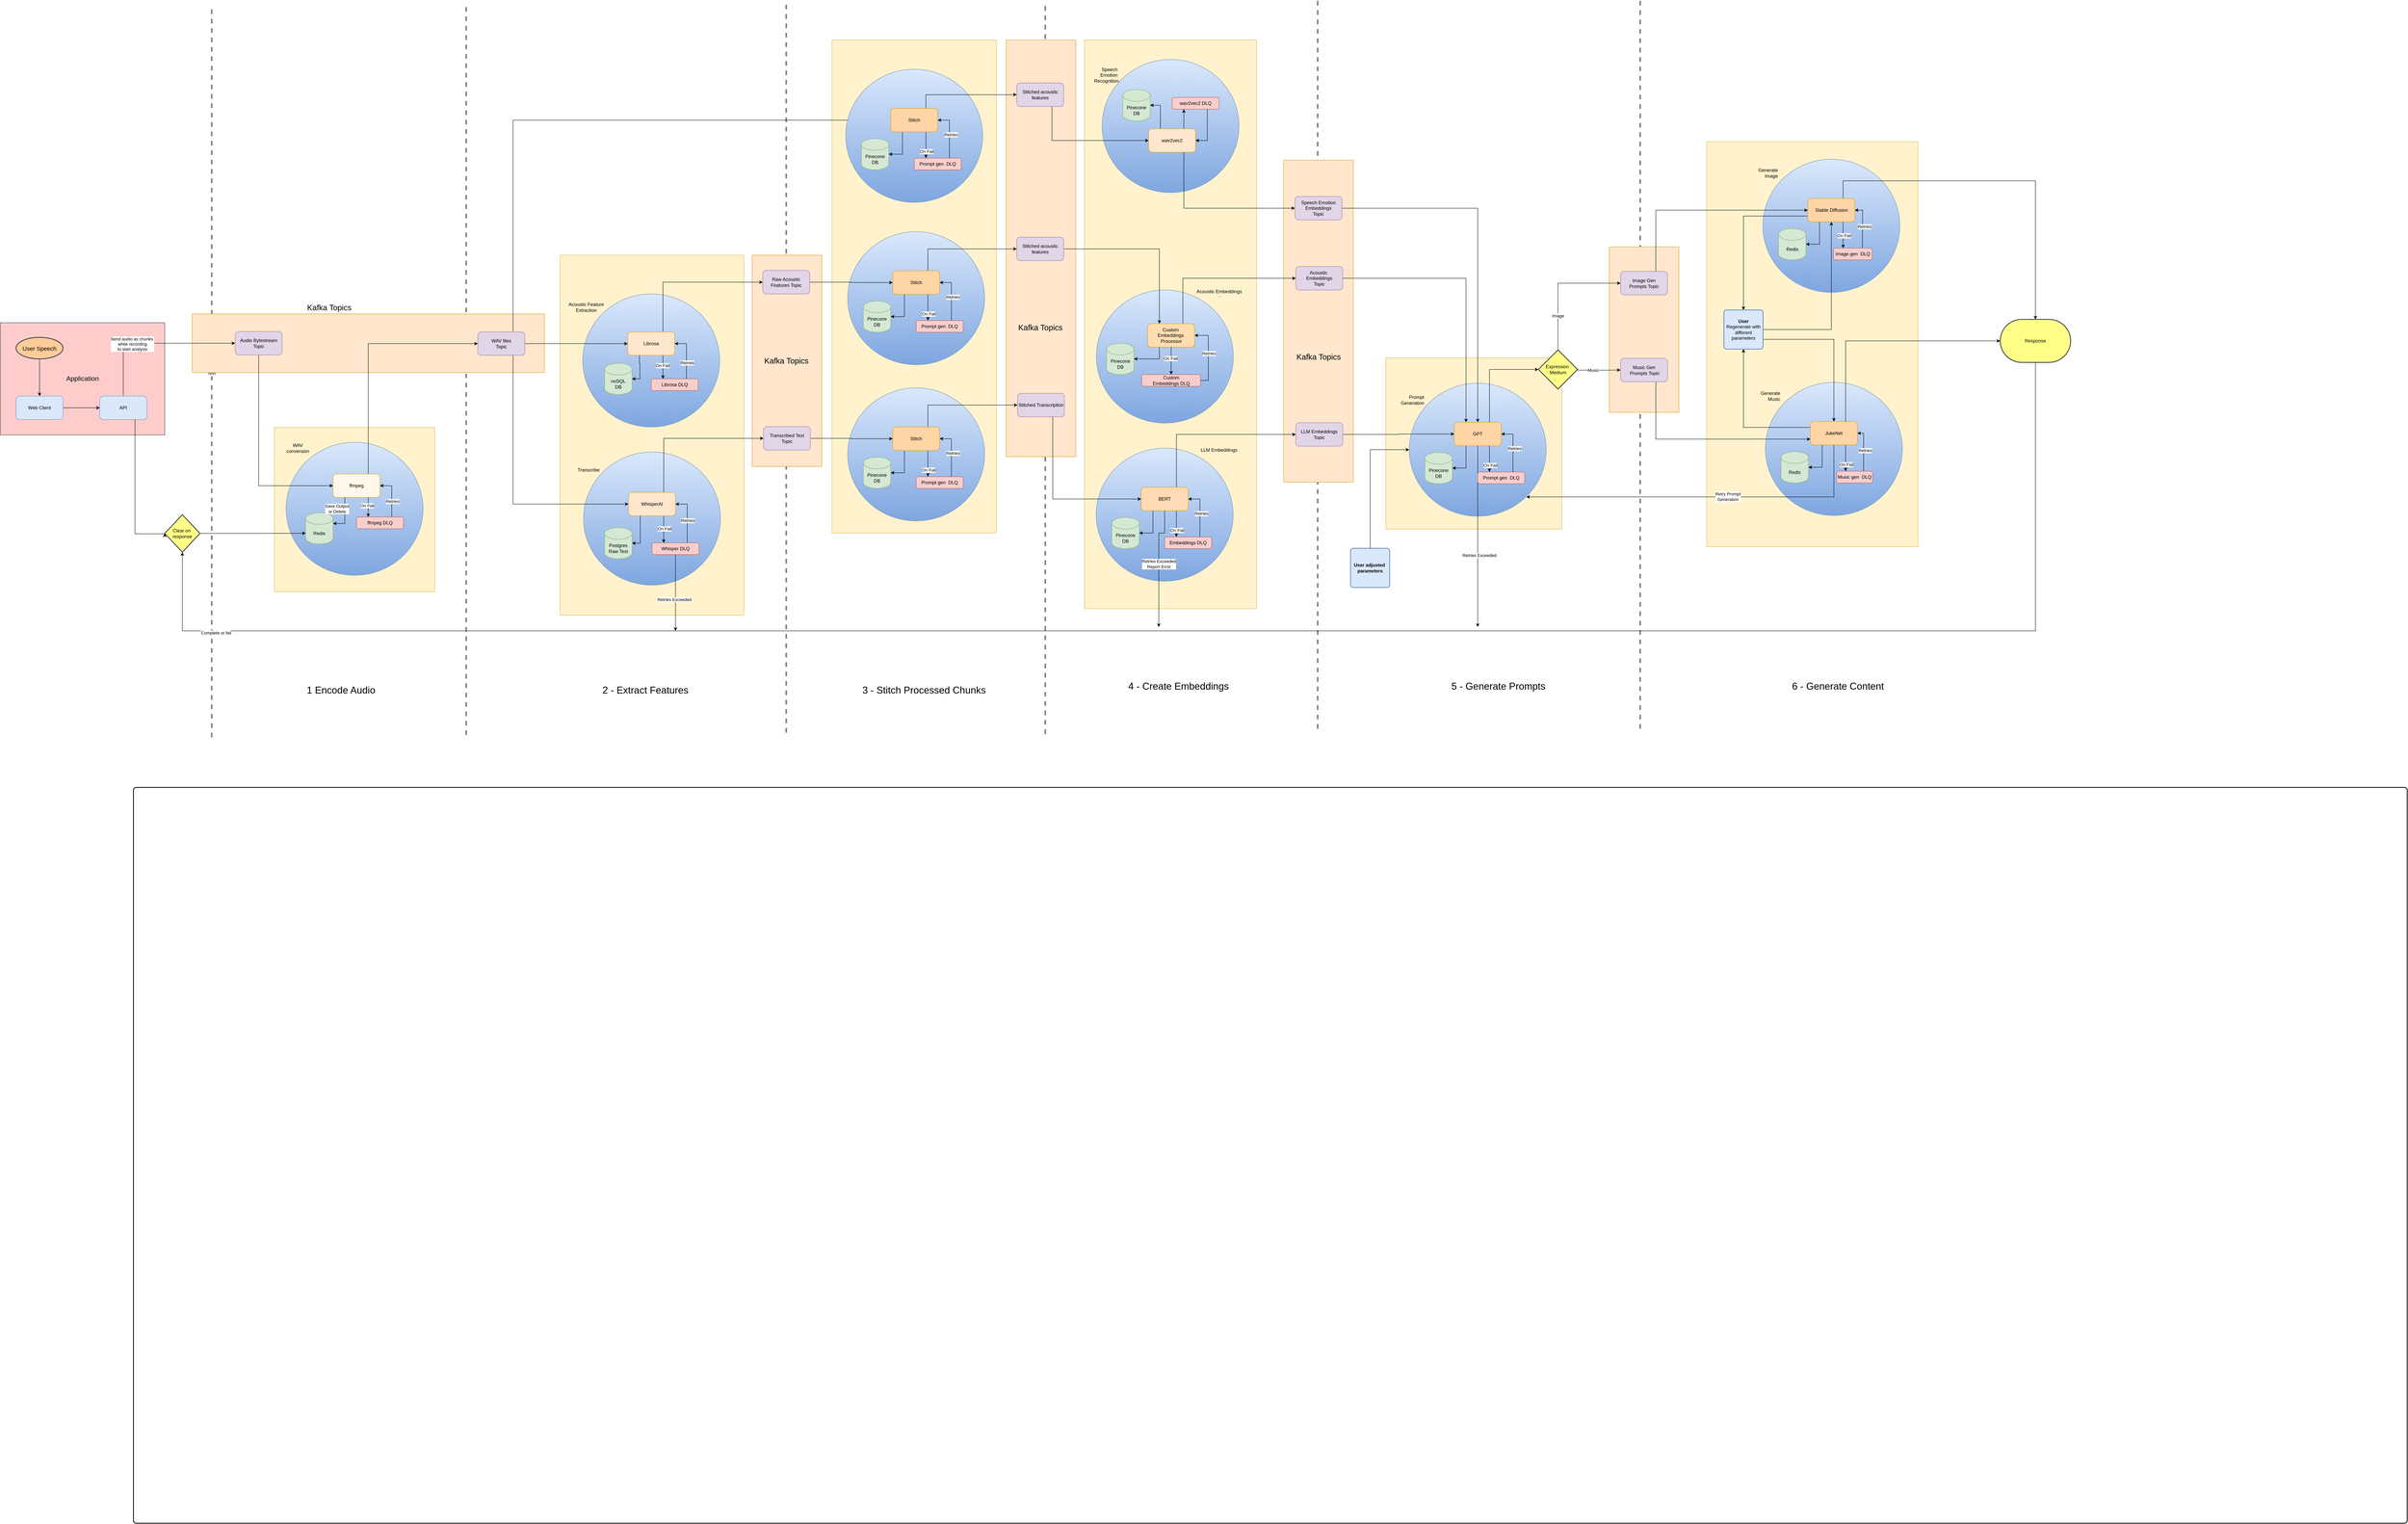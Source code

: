 <mxfile version="24.7.7">
  <diagram name="Page-1" id="VEQwehc2swYP7fJCZUeo">
    <mxGraphModel dx="3762" dy="3864" grid="1" gridSize="10" guides="1" tooltips="1" connect="1" arrows="1" fold="1" page="1" pageScale="1" pageWidth="850" pageHeight="1100" math="0" shadow="0">
      <root>
        <mxCell id="0" />
        <mxCell id="1" parent="0" />
        <mxCell id="8UidpD8ADYZxRoYTQ9N2-155" value="" style="rounded=1;whiteSpace=wrap;html=1;absoluteArcSize=1;arcSize=14;strokeWidth=2;" vertex="1" parent="1">
          <mxGeometry x="-30" y="1250" width="5810" height="1880" as="geometry" />
        </mxCell>
        <mxCell id="8UidpD8ADYZxRoYTQ9N2-154" value="" style="endArrow=none;dashed=1;html=1;rounded=0;strokeWidth=4;curved=0;jumpStyle=gap;jumpSize=24;opacity=50;" edge="1" parent="1">
          <mxGeometry width="50" height="50" relative="1" as="geometry">
            <mxPoint x="2300" y="1113.5" as="sourcePoint" />
            <mxPoint x="2300" y="-746.5" as="targetPoint" />
          </mxGeometry>
        </mxCell>
        <mxCell id="8UidpD8ADYZxRoYTQ9N2-145" value="" style="rounded=0;whiteSpace=wrap;html=1;fillColor=#ffe6cc;strokeColor=#d79b00;" vertex="1" parent="1">
          <mxGeometry x="2200" y="-660" width="178" height="1065" as="geometry" />
        </mxCell>
        <mxCell id="8UidpD8ADYZxRoYTQ9N2-117" value="" style="rounded=0;whiteSpace=wrap;html=1;fillColor=#fff2cc;strokeColor=#d6b656;" vertex="1" parent="1">
          <mxGeometry x="1755" y="-660" width="420" height="1260" as="geometry" />
        </mxCell>
        <mxCell id="8UidpD8ADYZxRoYTQ9N2-134" value="" style="verticalLabelPosition=bottom;verticalAlign=top;html=1;shape=mxgraph.flowchart.on-page_reference;fillColor=#dae8fc;strokeColor=#6c8ebf;gradientColor=#7ea6e0;" vertex="1" parent="1">
          <mxGeometry x="1795" y="-170" width="350" height="340" as="geometry" />
        </mxCell>
        <mxCell id="8UidpD8ADYZxRoYTQ9N2-118" value="" style="verticalLabelPosition=bottom;verticalAlign=top;html=1;shape=mxgraph.flowchart.on-page_reference;fillColor=#dae8fc;strokeColor=#6c8ebf;gradientColor=#7ea6e0;" vertex="1" parent="1">
          <mxGeometry x="1795" y="229" width="350" height="340" as="geometry" />
        </mxCell>
        <mxCell id="8UidpD8ADYZxRoYTQ9N2-72" value="&lt;font style=&quot;font-size: 17px;&quot;&gt;Application&lt;/font&gt;" style="rounded=0;whiteSpace=wrap;html=1;fillColor=#ffcccc;strokeColor=#36393d;" vertex="1" parent="1">
          <mxGeometry x="-370" y="62.5" width="420" height="287" as="geometry" />
        </mxCell>
        <mxCell id="8UidpD8ADYZxRoYTQ9N2-71" value="" style="rounded=0;whiteSpace=wrap;html=1;fillColor=#fff2cc;strokeColor=#d6b656;" vertex="1" parent="1">
          <mxGeometry x="3170" y="152" width="450" height="438" as="geometry" />
        </mxCell>
        <mxCell id="8UidpD8ADYZxRoYTQ9N2-70" value="" style="rounded=0;whiteSpace=wrap;html=1;fillColor=#fff2cc;strokeColor=#d6b656;" vertex="1" parent="1">
          <mxGeometry x="330" y="330" width="410" height="420" as="geometry" />
        </mxCell>
        <mxCell id="8UidpD8ADYZxRoYTQ9N2-68" value="" style="rounded=0;whiteSpace=wrap;html=1;fillColor=#fff2cc;strokeColor=#d6b656;" vertex="1" parent="1">
          <mxGeometry x="1060" y="-110" width="470" height="920" as="geometry" />
        </mxCell>
        <mxCell id="8UidpD8ADYZxRoYTQ9N2-67" value="" style="rounded=0;whiteSpace=wrap;html=1;fillColor=#fff2cc;strokeColor=#d6b656;" vertex="1" parent="1">
          <mxGeometry x="2400" y="-660" width="440" height="1453.5" as="geometry" />
        </mxCell>
        <mxCell id="8UidpD8ADYZxRoYTQ9N2-66" value="" style="rounded=0;whiteSpace=wrap;html=1;fillColor=#fff2cc;strokeColor=#d6b656;" vertex="1" parent="1">
          <mxGeometry x="3990" y="-400" width="540" height="1035" as="geometry" />
        </mxCell>
        <mxCell id="8UidpD8ADYZxRoYTQ9N2-42" value="nnn" style="endArrow=none;dashed=1;html=1;rounded=0;strokeWidth=4;curved=0;jumpStyle=none;jumpSize=24;opacity=50;flowAnimation=0;" edge="1" parent="1">
          <mxGeometry width="50" height="50" relative="1" as="geometry">
            <mxPoint x="170.0" y="1122" as="sourcePoint" />
            <mxPoint x="170.0" y="-738" as="targetPoint" />
          </mxGeometry>
        </mxCell>
        <mxCell id="8UidpD8ADYZxRoYTQ9N2-41" value="" style="endArrow=none;dashed=1;html=1;rounded=0;strokeWidth=4;curved=0;jumpStyle=gap;jumpSize=24;opacity=50;" edge="1" parent="1">
          <mxGeometry width="50" height="50" relative="1" as="geometry">
            <mxPoint x="3820" y="1100" as="sourcePoint" />
            <mxPoint x="3820" y="-760" as="targetPoint" />
          </mxGeometry>
        </mxCell>
        <mxCell id="8UidpD8ADYZxRoYTQ9N2-39" value="" style="rounded=0;whiteSpace=wrap;html=1;fillColor=#ffe6cc;strokeColor=#d79b00;" vertex="1" parent="1">
          <mxGeometry x="3741" y="-131.5" width="178" height="423" as="geometry" />
        </mxCell>
        <mxCell id="8UidpD8ADYZxRoYTQ9N2-36" value="" style="endArrow=none;dashed=1;html=1;rounded=0;strokeWidth=4;curved=0;jumpStyle=gap;jumpSize=24;opacity=50;" edge="1" parent="1">
          <mxGeometry width="50" height="50" relative="1" as="geometry">
            <mxPoint x="2996" y="1100" as="sourcePoint" />
            <mxPoint x="2996" y="-760" as="targetPoint" />
          </mxGeometry>
        </mxCell>
        <mxCell id="8UidpD8ADYZxRoYTQ9N2-34" value="nnn" style="endArrow=none;dashed=1;html=1;rounded=0;strokeWidth=4;curved=0;jumpStyle=none;jumpSize=24;opacity=50;flowAnimation=0;" edge="1" parent="1">
          <mxGeometry width="50" height="50" relative="1" as="geometry">
            <mxPoint x="820" y="1116" as="sourcePoint" />
            <mxPoint x="820" y="-744" as="targetPoint" />
          </mxGeometry>
        </mxCell>
        <mxCell id="8UidpD8ADYZxRoYTQ9N2-35" value="" style="endArrow=none;dashed=1;html=1;rounded=0;strokeWidth=4;curved=0;jumpStyle=gap;jumpSize=24;opacity=50;" edge="1" parent="1">
          <mxGeometry width="50" height="50" relative="1" as="geometry">
            <mxPoint x="1638" y="1110" as="sourcePoint" />
            <mxPoint x="1638" y="-750" as="targetPoint" />
          </mxGeometry>
        </mxCell>
        <mxCell id="8UidpD8ADYZxRoYTQ9N2-13" value="" style="verticalLabelPosition=bottom;verticalAlign=top;html=1;shape=mxgraph.flowchart.on-page_reference;fillColor=#dae8fc;strokeColor=#6c8ebf;gradientColor=#7ea6e0;" vertex="1" parent="1">
          <mxGeometry x="4140" y="215" width="350" height="340" as="geometry" />
        </mxCell>
        <mxCell id="8UidpD8ADYZxRoYTQ9N2-1" value="" style="verticalLabelPosition=bottom;verticalAlign=top;html=1;shape=mxgraph.flowchart.on-page_reference;fillColor=#dae8fc;strokeColor=#6c8ebf;gradientColor=#7ea6e0;" vertex="1" parent="1">
          <mxGeometry x="4133.5" y="-355" width="350" height="340" as="geometry" />
        </mxCell>
        <mxCell id="qtRhv1g1hhuLfqnJ4PMB-161" value="" style="verticalLabelPosition=bottom;verticalAlign=top;html=1;shape=mxgraph.flowchart.on-page_reference;fillColor=#dae8fc;strokeColor=#6c8ebf;gradientColor=#7ea6e0;" parent="1" vertex="1">
          <mxGeometry x="3230" y="217" width="350" height="340" as="geometry" />
        </mxCell>
        <mxCell id="qtRhv1g1hhuLfqnJ4PMB-157" value="" style="rounded=0;whiteSpace=wrap;html=1;fillColor=#ffe6cc;strokeColor=#d79b00;" parent="1" vertex="1">
          <mxGeometry x="120" y="40" width="900" height="150" as="geometry" />
        </mxCell>
        <mxCell id="qtRhv1g1hhuLfqnJ4PMB-156" value="" style="rounded=0;whiteSpace=wrap;html=1;fillColor=#ffe6cc;strokeColor=#d79b00;" parent="1" vertex="1">
          <mxGeometry x="2909" y="-353" width="178" height="823" as="geometry" />
        </mxCell>
        <mxCell id="qtRhv1g1hhuLfqnJ4PMB-155" value="" style="rounded=0;whiteSpace=wrap;html=1;fillColor=#ffe6cc;strokeColor=#d79b00;" parent="1" vertex="1">
          <mxGeometry x="1551" y="-110" width="178" height="540" as="geometry" />
        </mxCell>
        <mxCell id="qtRhv1g1hhuLfqnJ4PMB-152" value="" style="verticalLabelPosition=bottom;verticalAlign=top;html=1;shape=mxgraph.flowchart.on-page_reference;fillColor=#dae8fc;strokeColor=#6c8ebf;gradientColor=#7ea6e0;" parent="1" vertex="1">
          <mxGeometry x="360" y="368" width="350" height="340" as="geometry" />
        </mxCell>
        <mxCell id="qtRhv1g1hhuLfqnJ4PMB-147" value="" style="verticalLabelPosition=bottom;verticalAlign=top;html=1;shape=mxgraph.flowchart.on-page_reference;fillColor=#dae8fc;strokeColor=#6c8ebf;gradientColor=#7ea6e0;" parent="1" vertex="1">
          <mxGeometry x="2430.5" y="-21" width="350" height="340" as="geometry" />
        </mxCell>
        <mxCell id="qtRhv1g1hhuLfqnJ4PMB-146" value="" style="verticalLabelPosition=bottom;verticalAlign=top;html=1;shape=mxgraph.flowchart.on-page_reference;fillColor=#dae8fc;strokeColor=#6c8ebf;gradientColor=#7ea6e0;" parent="1" vertex="1">
          <mxGeometry x="2430" y="383" width="350" height="340" as="geometry" />
        </mxCell>
        <mxCell id="qtRhv1g1hhuLfqnJ4PMB-143" value="" style="verticalLabelPosition=bottom;verticalAlign=top;html=1;shape=mxgraph.flowchart.on-page_reference;fillColor=#dae8fc;strokeColor=#6c8ebf;gradientColor=#7ea6e0;" parent="1" vertex="1">
          <mxGeometry x="1120" y="393" width="350" height="340" as="geometry" />
        </mxCell>
        <mxCell id="qtRhv1g1hhuLfqnJ4PMB-142" value="" style="verticalLabelPosition=bottom;verticalAlign=top;html=1;shape=mxgraph.flowchart.on-page_reference;fillColor=#dae8fc;strokeColor=#6c8ebf;gradientColor=#7ea6e0;" parent="1" vertex="1">
          <mxGeometry x="2445" y="-610" width="350" height="340" as="geometry" />
        </mxCell>
        <mxCell id="qtRhv1g1hhuLfqnJ4PMB-141" value="" style="verticalLabelPosition=bottom;verticalAlign=top;html=1;shape=mxgraph.flowchart.on-page_reference;fillColor=#dae8fc;strokeColor=#6c8ebf;gradientColor=#7ea6e0;" parent="1" vertex="1">
          <mxGeometry x="1118" y="-11" width="350" height="340" as="geometry" />
        </mxCell>
        <mxCell id="qtRhv1g1hhuLfqnJ4PMB-87" style="edgeStyle=orthogonalEdgeStyle;rounded=0;orthogonalLoop=1;jettySize=auto;html=1;exitX=1;exitY=0.5;exitDx=0;exitDy=0;entryX=0;entryY=0.5;entryDx=0;entryDy=0;" parent="1" source="qtRhv1g1hhuLfqnJ4PMB-1" target="qtRhv1g1hhuLfqnJ4PMB-2" edge="1">
          <mxGeometry relative="1" as="geometry" />
        </mxCell>
        <mxCell id="qtRhv1g1hhuLfqnJ4PMB-1" value="Web Client" style="rounded=1;whiteSpace=wrap;html=1;fillColor=#dae8fc;strokeColor=#6c8ebf;" parent="1" vertex="1">
          <mxGeometry x="-330" y="250" width="120" height="60" as="geometry" />
        </mxCell>
        <mxCell id="qtRhv1g1hhuLfqnJ4PMB-4" style="edgeStyle=orthogonalEdgeStyle;rounded=0;orthogonalLoop=1;jettySize=auto;html=1;exitX=0.5;exitY=0;exitDx=0;exitDy=0;entryX=0;entryY=0.5;entryDx=0;entryDy=0;" parent="1" source="qtRhv1g1hhuLfqnJ4PMB-2" target="qtRhv1g1hhuLfqnJ4PMB-3" edge="1">
          <mxGeometry relative="1" as="geometry" />
        </mxCell>
        <mxCell id="qtRhv1g1hhuLfqnJ4PMB-96" value="Send audio as chunks&amp;nbsp;&lt;div&gt;while recording&lt;/div&gt;&lt;div&gt;to start analysis&lt;/div&gt;" style="edgeLabel;html=1;align=center;verticalAlign=middle;resizable=0;points=[];" parent="qtRhv1g1hhuLfqnJ4PMB-4" vertex="1" connectable="0">
          <mxGeometry x="-0.251" y="-2" relative="1" as="geometry">
            <mxPoint as="offset" />
          </mxGeometry>
        </mxCell>
        <mxCell id="qtRhv1g1hhuLfqnJ4PMB-2" value="API" style="rounded=1;whiteSpace=wrap;html=1;fillColor=#dae8fc;strokeColor=#6c8ebf;" parent="1" vertex="1">
          <mxGeometry x="-116" y="250" width="120" height="60" as="geometry" />
        </mxCell>
        <mxCell id="qtRhv1g1hhuLfqnJ4PMB-17" style="edgeStyle=orthogonalEdgeStyle;rounded=0;orthogonalLoop=1;jettySize=auto;html=1;exitX=0.5;exitY=1;exitDx=0;exitDy=0;entryX=0;entryY=0.5;entryDx=0;entryDy=0;" parent="1" source="qtRhv1g1hhuLfqnJ4PMB-3" target="qtRhv1g1hhuLfqnJ4PMB-5" edge="1">
          <mxGeometry relative="1" as="geometry" />
        </mxCell>
        <mxCell id="qtRhv1g1hhuLfqnJ4PMB-3" value="Audio Bytestream&lt;div&gt;Topic&lt;/div&gt;" style="rounded=1;whiteSpace=wrap;html=1;fillColor=#e1d5e7;strokeColor=#9673a6;" parent="1" vertex="1">
          <mxGeometry x="230" y="85" width="120" height="60" as="geometry" />
        </mxCell>
        <mxCell id="qtRhv1g1hhuLfqnJ4PMB-16" style="edgeStyle=orthogonalEdgeStyle;rounded=0;orthogonalLoop=1;jettySize=auto;html=1;exitX=0.75;exitY=0;exitDx=0;exitDy=0;entryX=0;entryY=0.5;entryDx=0;entryDy=0;" parent="1" source="qtRhv1g1hhuLfqnJ4PMB-5" target="qtRhv1g1hhuLfqnJ4PMB-9" edge="1">
          <mxGeometry relative="1" as="geometry" />
        </mxCell>
        <mxCell id="qtRhv1g1hhuLfqnJ4PMB-20" style="edgeStyle=orthogonalEdgeStyle;rounded=0;orthogonalLoop=1;jettySize=auto;html=1;exitX=0.75;exitY=1;exitDx=0;exitDy=0;entryX=0.25;entryY=0;entryDx=0;entryDy=0;" parent="1" source="qtRhv1g1hhuLfqnJ4PMB-5" target="qtRhv1g1hhuLfqnJ4PMB-19" edge="1">
          <mxGeometry relative="1" as="geometry" />
        </mxCell>
        <mxCell id="qtRhv1g1hhuLfqnJ4PMB-132" value="On Fail" style="edgeLabel;html=1;align=center;verticalAlign=middle;resizable=0;points=[];" parent="qtRhv1g1hhuLfqnJ4PMB-20" vertex="1" connectable="0">
          <mxGeometry x="-0.181" y="-3" relative="1" as="geometry">
            <mxPoint as="offset" />
          </mxGeometry>
        </mxCell>
        <mxCell id="qtRhv1g1hhuLfqnJ4PMB-5" value="ffmpeg" style="rounded=1;whiteSpace=wrap;html=1;fillColor=#FFF7E8;strokeColor=#d79b00;" parent="1" vertex="1">
          <mxGeometry x="480" y="449" width="120" height="60" as="geometry" />
        </mxCell>
        <mxCell id="qtRhv1g1hhuLfqnJ4PMB-8" value="WAV conversion" style="text;html=1;align=center;verticalAlign=middle;whiteSpace=wrap;rounded=0;" parent="1" vertex="1">
          <mxGeometry x="360" y="368" width="60" height="30" as="geometry" />
        </mxCell>
        <mxCell id="qtRhv1g1hhuLfqnJ4PMB-18" style="edgeStyle=orthogonalEdgeStyle;rounded=0;orthogonalLoop=1;jettySize=auto;html=1;exitX=0.75;exitY=1;exitDx=0;exitDy=0;entryX=0;entryY=0.5;entryDx=0;entryDy=0;" parent="1" source="qtRhv1g1hhuLfqnJ4PMB-9" target="qtRhv1g1hhuLfqnJ4PMB-11" edge="1">
          <mxGeometry relative="1" as="geometry">
            <Array as="points">
              <mxPoint x="940" y="526" />
            </Array>
          </mxGeometry>
        </mxCell>
        <mxCell id="qtRhv1g1hhuLfqnJ4PMB-153" style="edgeStyle=orthogonalEdgeStyle;rounded=0;orthogonalLoop=1;jettySize=auto;html=1;exitX=1;exitY=0.5;exitDx=0;exitDy=0;entryX=0;entryY=0.5;entryDx=0;entryDy=0;" parent="1" source="qtRhv1g1hhuLfqnJ4PMB-9" target="qtRhv1g1hhuLfqnJ4PMB-42" edge="1">
          <mxGeometry relative="1" as="geometry" />
        </mxCell>
        <mxCell id="8UidpD8ADYZxRoYTQ9N2-166" style="edgeStyle=orthogonalEdgeStyle;rounded=0;orthogonalLoop=1;jettySize=auto;html=1;exitX=0.75;exitY=0;exitDx=0;exitDy=0;entryX=0;entryY=0.5;entryDx=0;entryDy=0;" edge="1" parent="1" source="qtRhv1g1hhuLfqnJ4PMB-9" target="8UidpD8ADYZxRoYTQ9N2-161">
          <mxGeometry relative="1" as="geometry" />
        </mxCell>
        <mxCell id="qtRhv1g1hhuLfqnJ4PMB-9" value="WAV files&lt;div&gt;Topic&lt;/div&gt;" style="rounded=1;whiteSpace=wrap;html=1;fillColor=#e1d5e7;strokeColor=#9673a6;" parent="1" vertex="1">
          <mxGeometry x="850" y="86" width="120" height="60" as="geometry" />
        </mxCell>
        <mxCell id="qtRhv1g1hhuLfqnJ4PMB-27" style="edgeStyle=orthogonalEdgeStyle;rounded=0;orthogonalLoop=1;jettySize=auto;html=1;exitX=0.75;exitY=0;exitDx=0;exitDy=0;entryX=0;entryY=0.5;entryDx=0;entryDy=0;" parent="1" source="qtRhv1g1hhuLfqnJ4PMB-11" target="qtRhv1g1hhuLfqnJ4PMB-14" edge="1">
          <mxGeometry relative="1" as="geometry" />
        </mxCell>
        <mxCell id="qtRhv1g1hhuLfqnJ4PMB-34" style="edgeStyle=orthogonalEdgeStyle;rounded=0;orthogonalLoop=1;jettySize=auto;html=1;exitX=0.75;exitY=1;exitDx=0;exitDy=0;entryX=0.25;entryY=0;entryDx=0;entryDy=0;" parent="1" source="qtRhv1g1hhuLfqnJ4PMB-11" target="qtRhv1g1hhuLfqnJ4PMB-31" edge="1">
          <mxGeometry relative="1" as="geometry" />
        </mxCell>
        <mxCell id="qtRhv1g1hhuLfqnJ4PMB-36" value="On Fail" style="edgeLabel;html=1;align=center;verticalAlign=middle;resizable=0;points=[];" parent="qtRhv1g1hhuLfqnJ4PMB-34" vertex="1" connectable="0">
          <mxGeometry x="0.654" y="2" relative="1" as="geometry">
            <mxPoint y="-24" as="offset" />
          </mxGeometry>
        </mxCell>
        <mxCell id="qtRhv1g1hhuLfqnJ4PMB-11" value="WhisperAI" style="rounded=1;whiteSpace=wrap;html=1;fillColor=#ffe6cc;strokeColor=#d79b00;" parent="1" vertex="1">
          <mxGeometry x="1235" y="496" width="120" height="60" as="geometry" />
        </mxCell>
        <mxCell id="qtRhv1g1hhuLfqnJ4PMB-12" value="Transcribe" style="text;html=1;align=center;verticalAlign=middle;whiteSpace=wrap;rounded=0;" parent="1" vertex="1">
          <mxGeometry x="1103" y="429" width="60" height="20" as="geometry" />
        </mxCell>
        <mxCell id="8UidpD8ADYZxRoYTQ9N2-132" style="edgeStyle=orthogonalEdgeStyle;rounded=0;orthogonalLoop=1;jettySize=auto;html=1;exitX=1;exitY=0.5;exitDx=0;exitDy=0;entryX=0;entryY=0.5;entryDx=0;entryDy=0;" edge="1" parent="1" source="qtRhv1g1hhuLfqnJ4PMB-14" target="8UidpD8ADYZxRoYTQ9N2-123">
          <mxGeometry relative="1" as="geometry" />
        </mxCell>
        <mxCell id="qtRhv1g1hhuLfqnJ4PMB-14" value="Transcribed Text&lt;div&gt;Topic&lt;/div&gt;" style="rounded=1;whiteSpace=wrap;html=1;fillColor=#e1d5e7;strokeColor=#9673a6;" parent="1" vertex="1">
          <mxGeometry x="1580" y="328" width="120" height="60" as="geometry" />
        </mxCell>
        <mxCell id="qtRhv1g1hhuLfqnJ4PMB-23" style="edgeStyle=orthogonalEdgeStyle;rounded=0;orthogonalLoop=1;jettySize=auto;html=1;exitX=0.75;exitY=0;exitDx=0;exitDy=0;entryX=1;entryY=0.5;entryDx=0;entryDy=0;" parent="1" source="qtRhv1g1hhuLfqnJ4PMB-19" target="qtRhv1g1hhuLfqnJ4PMB-5" edge="1">
          <mxGeometry relative="1" as="geometry" />
        </mxCell>
        <mxCell id="qtRhv1g1hhuLfqnJ4PMB-186" value="Retries" style="edgeLabel;html=1;align=center;verticalAlign=middle;resizable=0;points=[];" parent="qtRhv1g1hhuLfqnJ4PMB-23" vertex="1" connectable="0">
          <mxGeometry x="-0.255" y="-2" relative="1" as="geometry">
            <mxPoint y="1" as="offset" />
          </mxGeometry>
        </mxCell>
        <mxCell id="qtRhv1g1hhuLfqnJ4PMB-19" value="ffmpeg DLQ" style="rounded=1;whiteSpace=wrap;html=1;fillColor=#f8cecc;strokeColor=#b85450;" parent="1" vertex="1">
          <mxGeometry x="540" y="559" width="120" height="30" as="geometry" />
        </mxCell>
        <mxCell id="qtRhv1g1hhuLfqnJ4PMB-21" value="&lt;div&gt;Redis&lt;/div&gt;" style="shape=cylinder3;whiteSpace=wrap;html=1;boundedLbl=1;backgroundOutline=1;size=15;fillColor=#d5e8d4;strokeColor=#82b366;" parent="1" vertex="1">
          <mxGeometry x="410" y="548" width="70" height="80" as="geometry" />
        </mxCell>
        <mxCell id="qtRhv1g1hhuLfqnJ4PMB-22" style="edgeStyle=orthogonalEdgeStyle;rounded=0;orthogonalLoop=1;jettySize=auto;html=1;exitX=0.25;exitY=1;exitDx=0;exitDy=0;entryX=1;entryY=0;entryDx=0;entryDy=27.5;entryPerimeter=0;" parent="1" source="qtRhv1g1hhuLfqnJ4PMB-5" target="qtRhv1g1hhuLfqnJ4PMB-21" edge="1">
          <mxGeometry relative="1" as="geometry" />
        </mxCell>
        <mxCell id="qtRhv1g1hhuLfqnJ4PMB-26" value="Save Output&lt;div&gt;or Delete&lt;/div&gt;" style="edgeLabel;html=1;align=center;verticalAlign=middle;resizable=0;points=[];" parent="qtRhv1g1hhuLfqnJ4PMB-22" vertex="1" connectable="0">
          <mxGeometry x="0.094" relative="1" as="geometry">
            <mxPoint x="-20" y="-24" as="offset" />
          </mxGeometry>
        </mxCell>
        <mxCell id="qtRhv1g1hhuLfqnJ4PMB-56" style="edgeStyle=orthogonalEdgeStyle;rounded=0;orthogonalLoop=1;jettySize=auto;html=1;exitX=0.25;exitY=1;exitDx=0;exitDy=0;entryX=1;entryY=0.5;entryDx=0;entryDy=0;entryPerimeter=0;" parent="1" source="qtRhv1g1hhuLfqnJ4PMB-28" target="qtRhv1g1hhuLfqnJ4PMB-55" edge="1">
          <mxGeometry relative="1" as="geometry" />
        </mxCell>
        <mxCell id="qtRhv1g1hhuLfqnJ4PMB-70" style="edgeStyle=orthogonalEdgeStyle;rounded=0;orthogonalLoop=1;jettySize=auto;html=1;exitX=0.75;exitY=1;exitDx=0;exitDy=0;entryX=0.25;entryY=0;entryDx=0;entryDy=0;" parent="1" source="qtRhv1g1hhuLfqnJ4PMB-28" target="qtRhv1g1hhuLfqnJ4PMB-69" edge="1">
          <mxGeometry relative="1" as="geometry" />
        </mxCell>
        <mxCell id="qtRhv1g1hhuLfqnJ4PMB-72" value="On Fail" style="edgeLabel;html=1;align=center;verticalAlign=middle;resizable=0;points=[];" parent="qtRhv1g1hhuLfqnJ4PMB-70" vertex="1" connectable="0">
          <mxGeometry x="0.483" y="2" relative="1" as="geometry">
            <mxPoint as="offset" />
          </mxGeometry>
        </mxCell>
        <mxCell id="qtRhv1g1hhuLfqnJ4PMB-173" style="edgeStyle=orthogonalEdgeStyle;rounded=0;orthogonalLoop=1;jettySize=auto;html=1;exitX=0.75;exitY=0;exitDx=0;exitDy=0;entryX=0;entryY=0.5;entryDx=0;entryDy=0;" parent="1" source="qtRhv1g1hhuLfqnJ4PMB-28" target="qtRhv1g1hhuLfqnJ4PMB-172" edge="1">
          <mxGeometry relative="1" as="geometry" />
        </mxCell>
        <mxCell id="qtRhv1g1hhuLfqnJ4PMB-28" value="BERT" style="rounded=1;whiteSpace=wrap;html=1;fillColor=#FFDAB5;strokeColor=#d79b00;" parent="1" vertex="1">
          <mxGeometry x="2545" y="483" width="120" height="60" as="geometry" />
        </mxCell>
        <mxCell id="qtRhv1g1hhuLfqnJ4PMB-35" style="edgeStyle=orthogonalEdgeStyle;rounded=0;orthogonalLoop=1;jettySize=auto;html=1;exitX=0.75;exitY=0;exitDx=0;exitDy=0;entryX=1;entryY=0.5;entryDx=0;entryDy=0;" parent="1" source="qtRhv1g1hhuLfqnJ4PMB-31" target="qtRhv1g1hhuLfqnJ4PMB-11" edge="1">
          <mxGeometry relative="1" as="geometry" />
        </mxCell>
        <mxCell id="qtRhv1g1hhuLfqnJ4PMB-37" value="Retries" style="edgeLabel;html=1;align=center;verticalAlign=middle;resizable=0;points=[];" parent="qtRhv1g1hhuLfqnJ4PMB-35" vertex="1" connectable="0">
          <mxGeometry x="-0.118" y="-1" relative="1" as="geometry">
            <mxPoint as="offset" />
          </mxGeometry>
        </mxCell>
        <mxCell id="8UidpD8ADYZxRoYTQ9N2-30" style="edgeStyle=orthogonalEdgeStyle;rounded=0;orthogonalLoop=1;jettySize=auto;html=1;exitX=0.5;exitY=1;exitDx=0;exitDy=0;" edge="1" parent="1" source="qtRhv1g1hhuLfqnJ4PMB-31">
          <mxGeometry relative="1" as="geometry">
            <mxPoint x="1355.095" y="850" as="targetPoint" />
          </mxGeometry>
        </mxCell>
        <mxCell id="8UidpD8ADYZxRoYTQ9N2-31" value="Retries Exceeded" style="edgeLabel;html=1;align=center;verticalAlign=middle;resizable=0;points=[];" vertex="1" connectable="0" parent="8UidpD8ADYZxRoYTQ9N2-30">
          <mxGeometry x="0.178" y="-4" relative="1" as="geometry">
            <mxPoint as="offset" />
          </mxGeometry>
        </mxCell>
        <mxCell id="qtRhv1g1hhuLfqnJ4PMB-31" value="Whisper DLQ" style="rounded=1;whiteSpace=wrap;html=1;fillColor=#f8cecc;strokeColor=#b85450;" parent="1" vertex="1">
          <mxGeometry x="1295" y="625" width="120" height="30" as="geometry" />
        </mxCell>
        <mxCell id="qtRhv1g1hhuLfqnJ4PMB-32" value="&lt;div&gt;Postgres&lt;/div&gt;&lt;div&gt;Raw Text&lt;br&gt;&lt;/div&gt;" style="shape=cylinder3;whiteSpace=wrap;html=1;boundedLbl=1;backgroundOutline=1;size=15;fillColor=#d5e8d4;strokeColor=#82b366;" parent="1" vertex="1">
          <mxGeometry x="1174" y="586" width="70" height="80" as="geometry" />
        </mxCell>
        <mxCell id="qtRhv1g1hhuLfqnJ4PMB-33" style="edgeStyle=orthogonalEdgeStyle;rounded=0;orthogonalLoop=1;jettySize=auto;html=1;exitX=0.25;exitY=1;exitDx=0;exitDy=0;entryX=1;entryY=0.5;entryDx=0;entryDy=0;entryPerimeter=0;" parent="1" source="qtRhv1g1hhuLfqnJ4PMB-11" target="qtRhv1g1hhuLfqnJ4PMB-32" edge="1">
          <mxGeometry relative="1" as="geometry" />
        </mxCell>
        <mxCell id="qtRhv1g1hhuLfqnJ4PMB-47" style="edgeStyle=orthogonalEdgeStyle;rounded=0;orthogonalLoop=1;jettySize=auto;html=1;exitX=0.75;exitY=0;exitDx=0;exitDy=0;entryX=0;entryY=0.5;entryDx=0;entryDy=0;" parent="1" source="qtRhv1g1hhuLfqnJ4PMB-42" target="qtRhv1g1hhuLfqnJ4PMB-46" edge="1">
          <mxGeometry relative="1" as="geometry" />
        </mxCell>
        <mxCell id="qtRhv1g1hhuLfqnJ4PMB-136" style="edgeStyle=orthogonalEdgeStyle;rounded=0;orthogonalLoop=1;jettySize=auto;html=1;exitX=0.75;exitY=1;exitDx=0;exitDy=0;entryX=0.25;entryY=0;entryDx=0;entryDy=0;" parent="1" source="qtRhv1g1hhuLfqnJ4PMB-42" target="qtRhv1g1hhuLfqnJ4PMB-60" edge="1">
          <mxGeometry relative="1" as="geometry" />
        </mxCell>
        <mxCell id="qtRhv1g1hhuLfqnJ4PMB-188" value="On Fail" style="edgeLabel;html=1;align=center;verticalAlign=middle;resizable=0;points=[];" parent="qtRhv1g1hhuLfqnJ4PMB-136" vertex="1" connectable="0">
          <mxGeometry x="-0.156" y="-1" relative="1" as="geometry">
            <mxPoint as="offset" />
          </mxGeometry>
        </mxCell>
        <mxCell id="qtRhv1g1hhuLfqnJ4PMB-42" value="Librosa" style="rounded=1;whiteSpace=wrap;html=1;fillColor=#ffe6cc;strokeColor=#d79b00;" parent="1" vertex="1">
          <mxGeometry x="1233" y="86" width="120" height="60" as="geometry" />
        </mxCell>
        <mxCell id="8UidpD8ADYZxRoYTQ9N2-144" style="edgeStyle=orthogonalEdgeStyle;rounded=0;orthogonalLoop=1;jettySize=auto;html=1;exitX=1;exitY=0.5;exitDx=0;exitDy=0;entryX=0;entryY=0.5;entryDx=0;entryDy=0;" edge="1" parent="1" source="qtRhv1g1hhuLfqnJ4PMB-46" target="8UidpD8ADYZxRoYTQ9N2-138">
          <mxGeometry relative="1" as="geometry" />
        </mxCell>
        <mxCell id="qtRhv1g1hhuLfqnJ4PMB-46" value="Raw Acoustic Features Topic" style="rounded=1;whiteSpace=wrap;html=1;fillColor=#e1d5e7;strokeColor=#9673a6;" parent="1" vertex="1">
          <mxGeometry x="1578" y="-71" width="120" height="60" as="geometry" />
        </mxCell>
        <mxCell id="qtRhv1g1hhuLfqnJ4PMB-55" value="&lt;div&gt;Pinecone DB&lt;br&gt;&lt;/div&gt;" style="shape=cylinder3;whiteSpace=wrap;html=1;boundedLbl=1;backgroundOutline=1;size=15;fillColor=#d5e8d4;strokeColor=#82b366;" parent="1" vertex="1">
          <mxGeometry x="2470" y="560" width="70" height="80" as="geometry" />
        </mxCell>
        <mxCell id="qtRhv1g1hhuLfqnJ4PMB-57" value="Acoustic Feature Extraction" style="text;html=1;align=center;verticalAlign=middle;whiteSpace=wrap;rounded=0;" parent="1" vertex="1">
          <mxGeometry x="1080" y="13" width="94" height="20" as="geometry" />
        </mxCell>
        <mxCell id="qtRhv1g1hhuLfqnJ4PMB-148" style="edgeStyle=orthogonalEdgeStyle;rounded=0;orthogonalLoop=1;jettySize=auto;html=1;exitX=0.75;exitY=1;exitDx=0;exitDy=0;entryX=0;entryY=0.5;entryDx=0;entryDy=0;" parent="1" source="qtRhv1g1hhuLfqnJ4PMB-58" target="qtRhv1g1hhuLfqnJ4PMB-106" edge="1">
          <mxGeometry relative="1" as="geometry" />
        </mxCell>
        <mxCell id="qtRhv1g1hhuLfqnJ4PMB-150" style="edgeStyle=orthogonalEdgeStyle;rounded=0;orthogonalLoop=1;jettySize=auto;html=1;exitX=0.75;exitY=0;exitDx=0;exitDy=0;entryX=0.25;entryY=1;entryDx=0;entryDy=0;" parent="1" source="qtRhv1g1hhuLfqnJ4PMB-58" target="qtRhv1g1hhuLfqnJ4PMB-113" edge="1">
          <mxGeometry relative="1" as="geometry" />
        </mxCell>
        <mxCell id="qtRhv1g1hhuLfqnJ4PMB-58" value="wav2vec2" style="rounded=1;whiteSpace=wrap;html=1;fillColor=#ffe6cc;strokeColor=#d79b00;" parent="1" vertex="1">
          <mxGeometry x="2564" y="-433" width="120" height="60" as="geometry" />
        </mxCell>
        <mxCell id="qtRhv1g1hhuLfqnJ4PMB-134" style="edgeStyle=orthogonalEdgeStyle;rounded=0;orthogonalLoop=1;jettySize=auto;html=1;exitX=0.75;exitY=0;exitDx=0;exitDy=0;entryX=1;entryY=0.5;entryDx=0;entryDy=0;" parent="1" source="qtRhv1g1hhuLfqnJ4PMB-60" target="qtRhv1g1hhuLfqnJ4PMB-42" edge="1">
          <mxGeometry relative="1" as="geometry" />
        </mxCell>
        <mxCell id="qtRhv1g1hhuLfqnJ4PMB-187" value="Retreis" style="edgeLabel;html=1;align=center;verticalAlign=middle;resizable=0;points=[];" parent="qtRhv1g1hhuLfqnJ4PMB-134" vertex="1" connectable="0">
          <mxGeometry x="-0.311" y="-2" relative="1" as="geometry">
            <mxPoint as="offset" />
          </mxGeometry>
        </mxCell>
        <mxCell id="qtRhv1g1hhuLfqnJ4PMB-60" value="Librosa DLQ" style="rounded=1;whiteSpace=wrap;html=1;fillColor=#f8cecc;strokeColor=#b85450;" parent="1" vertex="1">
          <mxGeometry x="1293" y="206" width="120" height="30" as="geometry" />
        </mxCell>
        <mxCell id="qtRhv1g1hhuLfqnJ4PMB-65" value="LLM Embeddings" style="text;html=1;align=center;verticalAlign=middle;whiteSpace=wrap;rounded=0;" parent="1" vertex="1">
          <mxGeometry x="2669" y="378" width="150" height="20" as="geometry" />
        </mxCell>
        <mxCell id="qtRhv1g1hhuLfqnJ4PMB-75" style="edgeStyle=orthogonalEdgeStyle;rounded=0;orthogonalLoop=1;jettySize=auto;html=1;exitX=0.5;exitY=1;exitDx=0;exitDy=0;entryX=0.5;entryY=0;entryDx=0;entryDy=0;" parent="1" source="qtRhv1g1hhuLfqnJ4PMB-67" target="qtRhv1g1hhuLfqnJ4PMB-74" edge="1">
          <mxGeometry relative="1" as="geometry" />
        </mxCell>
        <mxCell id="qtRhv1g1hhuLfqnJ4PMB-77" value="On Fail" style="edgeLabel;html=1;align=center;verticalAlign=middle;resizable=0;points=[];" parent="qtRhv1g1hhuLfqnJ4PMB-75" vertex="1" connectable="0">
          <mxGeometry x="-0.183" y="-2" relative="1" as="geometry">
            <mxPoint as="offset" />
          </mxGeometry>
        </mxCell>
        <mxCell id="qtRhv1g1hhuLfqnJ4PMB-82" style="edgeStyle=orthogonalEdgeStyle;rounded=0;orthogonalLoop=1;jettySize=auto;html=1;exitX=0.75;exitY=0;exitDx=0;exitDy=0;entryX=0;entryY=0.5;entryDx=0;entryDy=0;" parent="1" source="qtRhv1g1hhuLfqnJ4PMB-67" target="qtRhv1g1hhuLfqnJ4PMB-81" edge="1">
          <mxGeometry relative="1" as="geometry" />
        </mxCell>
        <mxCell id="qtRhv1g1hhuLfqnJ4PMB-67" value="Custom&amp;nbsp;&lt;div&gt;Embeddings&amp;nbsp;&lt;/div&gt;&lt;div&gt;Processor&lt;/div&gt;" style="rounded=1;whiteSpace=wrap;html=1;fillColor=#FFDDB0;strokeColor=#d79b00;" parent="1" vertex="1">
          <mxGeometry x="2561.5" y="65" width="120" height="60" as="geometry" />
        </mxCell>
        <mxCell id="qtRhv1g1hhuLfqnJ4PMB-71" style="edgeStyle=orthogonalEdgeStyle;rounded=0;orthogonalLoop=1;jettySize=auto;html=1;exitX=0.75;exitY=0;exitDx=0;exitDy=0;entryX=1;entryY=0.5;entryDx=0;entryDy=0;" parent="1" source="qtRhv1g1hhuLfqnJ4PMB-69" target="qtRhv1g1hhuLfqnJ4PMB-28" edge="1">
          <mxGeometry relative="1" as="geometry" />
        </mxCell>
        <mxCell id="qtRhv1g1hhuLfqnJ4PMB-73" value="Retries" style="edgeLabel;html=1;align=center;verticalAlign=middle;resizable=0;points=[];" parent="qtRhv1g1hhuLfqnJ4PMB-71" vertex="1" connectable="0">
          <mxGeometry x="-0.058" y="-4" relative="1" as="geometry">
            <mxPoint as="offset" />
          </mxGeometry>
        </mxCell>
        <mxCell id="8UidpD8ADYZxRoYTQ9N2-28" style="edgeStyle=orthogonalEdgeStyle;rounded=0;orthogonalLoop=1;jettySize=auto;html=1;exitX=0.5;exitY=1;exitDx=0;exitDy=0;" edge="1" parent="1" source="qtRhv1g1hhuLfqnJ4PMB-28">
          <mxGeometry relative="1" as="geometry">
            <mxPoint x="2590" y="840" as="targetPoint" />
            <Array as="points">
              <mxPoint x="2605" y="600" />
              <mxPoint x="2590" y="600" />
              <mxPoint x="2590" y="840" />
            </Array>
          </mxGeometry>
        </mxCell>
        <mxCell id="8UidpD8ADYZxRoYTQ9N2-29" value="Retries Exceeded&lt;div&gt;Report Error&lt;/div&gt;" style="edgeLabel;html=1;align=center;verticalAlign=middle;resizable=0;points=[];" vertex="1" connectable="0" parent="8UidpD8ADYZxRoYTQ9N2-28">
          <mxGeometry x="0.149" y="1" relative="1" as="geometry">
            <mxPoint x="-1" y="-28" as="offset" />
          </mxGeometry>
        </mxCell>
        <mxCell id="qtRhv1g1hhuLfqnJ4PMB-69" value="Embeddings DLQ" style="rounded=1;whiteSpace=wrap;html=1;fillColor=#f8cecc;strokeColor=#b85450;" parent="1" vertex="1">
          <mxGeometry x="2605" y="610" width="120" height="30" as="geometry" />
        </mxCell>
        <mxCell id="qtRhv1g1hhuLfqnJ4PMB-76" style="edgeStyle=orthogonalEdgeStyle;rounded=0;orthogonalLoop=1;jettySize=auto;html=1;exitX=1;exitY=0.5;exitDx=0;exitDy=0;entryX=1;entryY=0.5;entryDx=0;entryDy=0;" parent="1" source="qtRhv1g1hhuLfqnJ4PMB-74" target="qtRhv1g1hhuLfqnJ4PMB-67" edge="1">
          <mxGeometry relative="1" as="geometry" />
        </mxCell>
        <mxCell id="qtRhv1g1hhuLfqnJ4PMB-78" value="Retries" style="edgeLabel;html=1;align=center;verticalAlign=middle;resizable=0;points=[];" parent="qtRhv1g1hhuLfqnJ4PMB-76" vertex="1" connectable="0">
          <mxGeometry x="0.052" y="-1" relative="1" as="geometry">
            <mxPoint as="offset" />
          </mxGeometry>
        </mxCell>
        <mxCell id="qtRhv1g1hhuLfqnJ4PMB-74" value="&lt;div&gt;Custom&lt;/div&gt;Embeddings DLQ" style="rounded=1;whiteSpace=wrap;html=1;fillColor=#f8cecc;strokeColor=#b85450;" parent="1" vertex="1">
          <mxGeometry x="2546.5" y="195" width="150" height="30" as="geometry" />
        </mxCell>
        <mxCell id="qtRhv1g1hhuLfqnJ4PMB-79" value="&lt;div&gt;noSQL&lt;br&gt;&lt;/div&gt;&lt;div&gt;DB&lt;/div&gt;" style="shape=cylinder3;whiteSpace=wrap;html=1;boundedLbl=1;backgroundOutline=1;size=15;fillColor=#d5e8d4;strokeColor=#82b366;" parent="1" vertex="1">
          <mxGeometry x="1174" y="166" width="70" height="80" as="geometry" />
        </mxCell>
        <mxCell id="qtRhv1g1hhuLfqnJ4PMB-185" style="edgeStyle=orthogonalEdgeStyle;rounded=0;orthogonalLoop=1;jettySize=auto;html=1;exitX=1;exitY=0.5;exitDx=0;exitDy=0;entryX=0.25;entryY=0;entryDx=0;entryDy=0;" parent="1" source="qtRhv1g1hhuLfqnJ4PMB-81" target="qtRhv1g1hhuLfqnJ4PMB-165" edge="1">
          <mxGeometry relative="1" as="geometry" />
        </mxCell>
        <mxCell id="qtRhv1g1hhuLfqnJ4PMB-81" value="Acoustic&amp;nbsp;&lt;div&gt;Embeddings&lt;div&gt;Topic&lt;/div&gt;&lt;/div&gt;" style="rounded=1;whiteSpace=wrap;html=1;fillColor=#e1d5e7;strokeColor=#9673a6;" parent="1" vertex="1">
          <mxGeometry x="2940" y="-81" width="120" height="60" as="geometry" />
        </mxCell>
        <mxCell id="qtRhv1g1hhuLfqnJ4PMB-86" style="edgeStyle=orthogonalEdgeStyle;rounded=0;orthogonalLoop=1;jettySize=auto;html=1;entryX=0.5;entryY=0;entryDx=0;entryDy=0;exitX=0.5;exitY=1;exitDx=0;exitDy=0;exitPerimeter=0;" parent="1" source="qtRhv1g1hhuLfqnJ4PMB-159" target="qtRhv1g1hhuLfqnJ4PMB-1" edge="1">
          <mxGeometry relative="1" as="geometry">
            <mxPoint x="-270" y="80" as="sourcePoint" />
          </mxGeometry>
        </mxCell>
        <mxCell id="qtRhv1g1hhuLfqnJ4PMB-90" value="Clear on&amp;nbsp;&lt;div&gt;response&lt;/div&gt;" style="strokeWidth=2;html=1;shape=mxgraph.flowchart.decision;whiteSpace=wrap;fillColor=#ffff88;strokeColor=#36393d;" parent="1" vertex="1">
          <mxGeometry x="50" y="553" width="90" height="96" as="geometry" />
        </mxCell>
        <mxCell id="qtRhv1g1hhuLfqnJ4PMB-92" style="edgeStyle=orthogonalEdgeStyle;rounded=0;orthogonalLoop=1;jettySize=auto;html=1;exitX=1;exitY=0.5;exitDx=0;exitDy=0;exitPerimeter=0;entryX=0;entryY=0;entryDx=0;entryDy=52.5;entryPerimeter=0;" parent="1" source="qtRhv1g1hhuLfqnJ4PMB-90" target="qtRhv1g1hhuLfqnJ4PMB-21" edge="1">
          <mxGeometry relative="1" as="geometry">
            <mxPoint x="134" y="410" as="targetPoint" />
          </mxGeometry>
        </mxCell>
        <mxCell id="qtRhv1g1hhuLfqnJ4PMB-93" value="Response" style="strokeWidth=2;html=1;shape=mxgraph.flowchart.terminator;whiteSpace=wrap;fillColor=#ffff88;strokeColor=#36393d;" parent="1" vertex="1">
          <mxGeometry x="4740" y="54" width="180" height="110" as="geometry" />
        </mxCell>
        <mxCell id="qtRhv1g1hhuLfqnJ4PMB-94" style="edgeStyle=orthogonalEdgeStyle;rounded=0;orthogonalLoop=1;jettySize=auto;html=1;exitX=0.5;exitY=1;exitDx=0;exitDy=0;exitPerimeter=0;entryX=0.5;entryY=1;entryDx=0;entryDy=0;entryPerimeter=0;" parent="1" source="qtRhv1g1hhuLfqnJ4PMB-93" target="qtRhv1g1hhuLfqnJ4PMB-90" edge="1">
          <mxGeometry relative="1" as="geometry">
            <Array as="points">
              <mxPoint x="4830" y="850" />
              <mxPoint x="95" y="850" />
            </Array>
          </mxGeometry>
        </mxCell>
        <mxCell id="qtRhv1g1hhuLfqnJ4PMB-98" value="Complete or fail" style="edgeLabel;html=1;align=center;verticalAlign=middle;resizable=0;points=[];" parent="qtRhv1g1hhuLfqnJ4PMB-94" vertex="1" connectable="0">
          <mxGeometry x="0.898" y="5" relative="1" as="geometry">
            <mxPoint as="offset" />
          </mxGeometry>
        </mxCell>
        <mxCell id="qtRhv1g1hhuLfqnJ4PMB-184" style="edgeStyle=orthogonalEdgeStyle;rounded=0;orthogonalLoop=1;jettySize=auto;html=1;exitX=1;exitY=0.5;exitDx=0;exitDy=0;" parent="1" source="qtRhv1g1hhuLfqnJ4PMB-106" target="qtRhv1g1hhuLfqnJ4PMB-165" edge="1">
          <mxGeometry relative="1" as="geometry" />
        </mxCell>
        <mxCell id="qtRhv1g1hhuLfqnJ4PMB-106" value="Speech Emotion&lt;div&gt;Embeddings&lt;/div&gt;&lt;div&gt;Topic&lt;/div&gt;" style="rounded=1;whiteSpace=wrap;html=1;fillColor=#e1d5e7;strokeColor=#9673a6;" parent="1" vertex="1">
          <mxGeometry x="2938" y="-260" width="120" height="60" as="geometry" />
        </mxCell>
        <mxCell id="qtRhv1g1hhuLfqnJ4PMB-109" value="Pinecone DB" style="shape=cylinder3;whiteSpace=wrap;html=1;boundedLbl=1;backgroundOutline=1;size=15;fillColor=#d5e8d4;strokeColor=#82b366;" parent="1" vertex="1">
          <mxGeometry x="2498" y="-533" width="70" height="80" as="geometry" />
        </mxCell>
        <mxCell id="qtRhv1g1hhuLfqnJ4PMB-151" style="edgeStyle=orthogonalEdgeStyle;rounded=0;orthogonalLoop=1;jettySize=auto;html=1;exitX=0.75;exitY=1;exitDx=0;exitDy=0;entryX=1;entryY=0.5;entryDx=0;entryDy=0;" parent="1" source="qtRhv1g1hhuLfqnJ4PMB-113" target="qtRhv1g1hhuLfqnJ4PMB-58" edge="1">
          <mxGeometry relative="1" as="geometry" />
        </mxCell>
        <mxCell id="qtRhv1g1hhuLfqnJ4PMB-113" value="wav2vec2 DLQ" style="rounded=1;whiteSpace=wrap;html=1;fillColor=#f8cecc;strokeColor=#b85450;" parent="1" vertex="1">
          <mxGeometry x="2624" y="-513" width="120" height="30" as="geometry" />
        </mxCell>
        <mxCell id="qtRhv1g1hhuLfqnJ4PMB-120" value="Acoustic Embeddings" style="text;html=1;align=center;verticalAlign=middle;whiteSpace=wrap;rounded=0;" parent="1" vertex="1">
          <mxGeometry x="2681.5" y="-27" width="125" height="20" as="geometry" />
        </mxCell>
        <mxCell id="qtRhv1g1hhuLfqnJ4PMB-121" value="`" style="text;html=1;align=center;verticalAlign=middle;resizable=0;points=[];autosize=1;strokeColor=none;fillColor=none;" parent="1" vertex="1">
          <mxGeometry x="2730" y="-15" width="30" height="30" as="geometry" />
        </mxCell>
        <mxCell id="qtRhv1g1hhuLfqnJ4PMB-122" style="edgeStyle=orthogonalEdgeStyle;rounded=0;orthogonalLoop=1;jettySize=auto;html=1;exitX=0.5;exitY=1;exitDx=0;exitDy=0;" parent="1" source="qtRhv1g1hhuLfqnJ4PMB-60" target="qtRhv1g1hhuLfqnJ4PMB-60" edge="1">
          <mxGeometry relative="1" as="geometry" />
        </mxCell>
        <mxCell id="qtRhv1g1hhuLfqnJ4PMB-126" value="Pinecone DB" style="shape=cylinder3;whiteSpace=wrap;html=1;boundedLbl=1;backgroundOutline=1;size=15;fillColor=#d5e8d4;strokeColor=#82b366;" parent="1" vertex="1">
          <mxGeometry x="2456.5" y="115" width="70" height="80" as="geometry" />
        </mxCell>
        <mxCell id="qtRhv1g1hhuLfqnJ4PMB-84" value="Speech&amp;nbsp;&lt;div&gt;Emotion&amp;nbsp;&lt;/div&gt;&lt;div&gt;Recognition&lt;/div&gt;" style="text;html=1;align=right;verticalAlign=middle;whiteSpace=wrap;rounded=0;" parent="1" vertex="1">
          <mxGeometry x="2310" y="-580" width="180" height="20" as="geometry" />
        </mxCell>
        <mxCell id="qtRhv1g1hhuLfqnJ4PMB-137" style="edgeStyle=orthogonalEdgeStyle;rounded=0;orthogonalLoop=1;jettySize=auto;html=1;exitX=0.25;exitY=1;exitDx=0;exitDy=0;entryX=1;entryY=0.5;entryDx=0;entryDy=0;entryPerimeter=0;" parent="1" source="qtRhv1g1hhuLfqnJ4PMB-42" target="qtRhv1g1hhuLfqnJ4PMB-79" edge="1">
          <mxGeometry relative="1" as="geometry" />
        </mxCell>
        <mxCell id="qtRhv1g1hhuLfqnJ4PMB-138" style="edgeStyle=orthogonalEdgeStyle;rounded=0;orthogonalLoop=1;jettySize=auto;html=1;exitX=0.25;exitY=1;exitDx=0;exitDy=0;entryX=1;entryY=0.5;entryDx=0;entryDy=0;entryPerimeter=0;" parent="1" source="qtRhv1g1hhuLfqnJ4PMB-67" target="qtRhv1g1hhuLfqnJ4PMB-126" edge="1">
          <mxGeometry relative="1" as="geometry" />
        </mxCell>
        <mxCell id="qtRhv1g1hhuLfqnJ4PMB-149" style="edgeStyle=orthogonalEdgeStyle;rounded=0;orthogonalLoop=1;jettySize=auto;html=1;exitX=0.25;exitY=0;exitDx=0;exitDy=0;entryX=1;entryY=0.5;entryDx=0;entryDy=0;entryPerimeter=0;" parent="1" source="qtRhv1g1hhuLfqnJ4PMB-58" target="qtRhv1g1hhuLfqnJ4PMB-109" edge="1">
          <mxGeometry relative="1" as="geometry" />
        </mxCell>
        <mxCell id="qtRhv1g1hhuLfqnJ4PMB-158" style="edgeStyle=orthogonalEdgeStyle;rounded=0;orthogonalLoop=1;jettySize=auto;html=1;exitX=1;exitY=0;exitDx=0;exitDy=0;entryX=0;entryY=0.5;entryDx=0;entryDy=0;entryPerimeter=0;" parent="1" target="qtRhv1g1hhuLfqnJ4PMB-90" edge="1">
          <mxGeometry relative="1" as="geometry">
            <Array as="points">
              <mxPoint x="-26" y="602" />
            </Array>
            <mxPoint x="-26" y="310" as="sourcePoint" />
          </mxGeometry>
        </mxCell>
        <mxCell id="qtRhv1g1hhuLfqnJ4PMB-159" value="&lt;font style=&quot;font-size: 15px;&quot;&gt;User Speech&lt;/font&gt;" style="strokeWidth=2;html=1;shape=mxgraph.flowchart.start_1;whiteSpace=wrap;fillColor=#ffcc99;strokeColor=#36393d;" parent="1" vertex="1">
          <mxGeometry x="-330" y="100" width="120" height="55" as="geometry" />
        </mxCell>
        <mxCell id="qtRhv1g1hhuLfqnJ4PMB-162" style="edgeStyle=orthogonalEdgeStyle;rounded=0;orthogonalLoop=1;jettySize=auto;html=1;exitX=0.25;exitY=1;exitDx=0;exitDy=0;entryX=1;entryY=0.5;entryDx=0;entryDy=0;entryPerimeter=0;" parent="1" source="qtRhv1g1hhuLfqnJ4PMB-165" target="qtRhv1g1hhuLfqnJ4PMB-166" edge="1">
          <mxGeometry relative="1" as="geometry" />
        </mxCell>
        <mxCell id="qtRhv1g1hhuLfqnJ4PMB-163" style="edgeStyle=orthogonalEdgeStyle;rounded=0;orthogonalLoop=1;jettySize=auto;html=1;exitX=0.75;exitY=1;exitDx=0;exitDy=0;entryX=0.25;entryY=0;entryDx=0;entryDy=0;" parent="1" source="qtRhv1g1hhuLfqnJ4PMB-165" target="qtRhv1g1hhuLfqnJ4PMB-171" edge="1">
          <mxGeometry relative="1" as="geometry" />
        </mxCell>
        <mxCell id="qtRhv1g1hhuLfqnJ4PMB-164" value="On Fail" style="edgeLabel;html=1;align=center;verticalAlign=middle;resizable=0;points=[];" parent="qtRhv1g1hhuLfqnJ4PMB-163" vertex="1" connectable="0">
          <mxGeometry x="0.483" y="2" relative="1" as="geometry">
            <mxPoint as="offset" />
          </mxGeometry>
        </mxCell>
        <mxCell id="qtRhv1g1hhuLfqnJ4PMB-176" style="edgeStyle=orthogonalEdgeStyle;rounded=0;orthogonalLoop=1;jettySize=auto;html=1;exitX=0.75;exitY=0;exitDx=0;exitDy=0;entryX=0;entryY=0.5;entryDx=0;entryDy=0;entryPerimeter=0;" parent="1" source="qtRhv1g1hhuLfqnJ4PMB-165" target="qtRhv1g1hhuLfqnJ4PMB-177" edge="1">
          <mxGeometry relative="1" as="geometry" />
        </mxCell>
        <mxCell id="qtRhv1g1hhuLfqnJ4PMB-165" value="GPT" style="rounded=1;whiteSpace=wrap;html=1;fillColor=#FFD5A6;strokeColor=#d79b00;" parent="1" vertex="1">
          <mxGeometry x="3345" y="317" width="120" height="60" as="geometry" />
        </mxCell>
        <mxCell id="qtRhv1g1hhuLfqnJ4PMB-166" value="&lt;div&gt;Pinecone DB&lt;br&gt;&lt;/div&gt;" style="shape=cylinder3;whiteSpace=wrap;html=1;boundedLbl=1;backgroundOutline=1;size=15;fillColor=#d5e8d4;strokeColor=#82b366;" parent="1" vertex="1">
          <mxGeometry x="3270" y="394" width="70" height="80" as="geometry" />
        </mxCell>
        <mxCell id="qtRhv1g1hhuLfqnJ4PMB-167" value="Prompt&lt;div&gt;Generation&lt;/div&gt;" style="text;html=1;align=right;verticalAlign=middle;whiteSpace=wrap;rounded=0;" parent="1" vertex="1">
          <mxGeometry x="3190" y="250" width="80" height="20" as="geometry" />
        </mxCell>
        <mxCell id="qtRhv1g1hhuLfqnJ4PMB-169" style="edgeStyle=orthogonalEdgeStyle;rounded=0;orthogonalLoop=1;jettySize=auto;html=1;exitX=0.75;exitY=0;exitDx=0;exitDy=0;entryX=1;entryY=0.5;entryDx=0;entryDy=0;" parent="1" source="qtRhv1g1hhuLfqnJ4PMB-171" target="qtRhv1g1hhuLfqnJ4PMB-165" edge="1">
          <mxGeometry relative="1" as="geometry" />
        </mxCell>
        <mxCell id="qtRhv1g1hhuLfqnJ4PMB-170" value="Retries" style="edgeLabel;html=1;align=center;verticalAlign=middle;resizable=0;points=[];" parent="qtRhv1g1hhuLfqnJ4PMB-169" vertex="1" connectable="0">
          <mxGeometry x="-0.058" y="-4" relative="1" as="geometry">
            <mxPoint as="offset" />
          </mxGeometry>
        </mxCell>
        <mxCell id="8UidpD8ADYZxRoYTQ9N2-32" style="edgeStyle=orthogonalEdgeStyle;rounded=0;orthogonalLoop=1;jettySize=auto;html=1;exitX=0.5;exitY=1;exitDx=0;exitDy=0;" edge="1" parent="1" source="qtRhv1g1hhuLfqnJ4PMB-165">
          <mxGeometry relative="1" as="geometry">
            <mxPoint x="3405" y="840" as="targetPoint" />
            <Array as="points">
              <mxPoint x="3405" y="620" />
              <mxPoint x="3405" y="620" />
            </Array>
          </mxGeometry>
        </mxCell>
        <mxCell id="8UidpD8ADYZxRoYTQ9N2-33" value="Retries Exceeded" style="edgeLabel;html=1;align=center;verticalAlign=middle;resizable=0;points=[];" vertex="1" connectable="0" parent="8UidpD8ADYZxRoYTQ9N2-32">
          <mxGeometry x="0.207" y="4" relative="1" as="geometry">
            <mxPoint as="offset" />
          </mxGeometry>
        </mxCell>
        <mxCell id="qtRhv1g1hhuLfqnJ4PMB-171" value="Prompt gen &amp;nbsp;DLQ" style="rounded=1;whiteSpace=wrap;html=1;fillColor=#f8cecc;strokeColor=#b85450;" parent="1" vertex="1">
          <mxGeometry x="3405" y="444" width="120" height="30" as="geometry" />
        </mxCell>
        <mxCell id="qtRhv1g1hhuLfqnJ4PMB-174" style="edgeStyle=orthogonalEdgeStyle;rounded=0;orthogonalLoop=1;jettySize=auto;html=1;exitX=1;exitY=0.5;exitDx=0;exitDy=0;entryX=0;entryY=0.5;entryDx=0;entryDy=0;" parent="1" source="qtRhv1g1hhuLfqnJ4PMB-172" target="qtRhv1g1hhuLfqnJ4PMB-165" edge="1">
          <mxGeometry relative="1" as="geometry" />
        </mxCell>
        <mxCell id="qtRhv1g1hhuLfqnJ4PMB-172" value="LLM Embeddings&lt;div&gt;Topic&lt;/div&gt;" style="rounded=1;whiteSpace=wrap;html=1;fillColor=#e1d5e7;strokeColor=#9673a6;" parent="1" vertex="1">
          <mxGeometry x="2940" y="318" width="120" height="60" as="geometry" />
        </mxCell>
        <mxCell id="8UidpD8ADYZxRoYTQ9N2-26" style="edgeStyle=orthogonalEdgeStyle;rounded=0;orthogonalLoop=1;jettySize=auto;html=1;exitX=0.75;exitY=0;exitDx=0;exitDy=0;entryX=0;entryY=0.5;entryDx=0;entryDy=0;" edge="1" parent="1" source="qtRhv1g1hhuLfqnJ4PMB-175" target="8UidpD8ADYZxRoYTQ9N2-6">
          <mxGeometry relative="1" as="geometry" />
        </mxCell>
        <mxCell id="qtRhv1g1hhuLfqnJ4PMB-175" value="&lt;div&gt;Image Gen&lt;/div&gt;&lt;div&gt;Prompts Topic&lt;/div&gt;" style="rounded=1;whiteSpace=wrap;html=1;fillColor=#e1d5e7;strokeColor=#9673a6;" parent="1" vertex="1">
          <mxGeometry x="3770" y="-68.5" width="120" height="60" as="geometry" />
        </mxCell>
        <mxCell id="qtRhv1g1hhuLfqnJ4PMB-178" style="edgeStyle=orthogonalEdgeStyle;rounded=0;orthogonalLoop=1;jettySize=auto;html=1;exitX=0.5;exitY=0;exitDx=0;exitDy=0;exitPerimeter=0;entryX=0;entryY=0.5;entryDx=0;entryDy=0;" parent="1" source="qtRhv1g1hhuLfqnJ4PMB-177" target="qtRhv1g1hhuLfqnJ4PMB-175" edge="1">
          <mxGeometry relative="1" as="geometry" />
        </mxCell>
        <mxCell id="qtRhv1g1hhuLfqnJ4PMB-183" value="Image" style="edgeLabel;html=1;align=center;verticalAlign=middle;resizable=0;points=[];" parent="qtRhv1g1hhuLfqnJ4PMB-178" vertex="1" connectable="0">
          <mxGeometry x="-0.365" y="-3" relative="1" as="geometry">
            <mxPoint x="-3" y="18" as="offset" />
          </mxGeometry>
        </mxCell>
        <mxCell id="qtRhv1g1hhuLfqnJ4PMB-180" style="edgeStyle=orthogonalEdgeStyle;rounded=0;orthogonalLoop=1;jettySize=auto;html=1;exitX=1;exitY=0.5;exitDx=0;exitDy=0;exitPerimeter=0;entryX=0;entryY=0.5;entryDx=0;entryDy=0;" parent="1" target="qtRhv1g1hhuLfqnJ4PMB-179" edge="1">
          <mxGeometry relative="1" as="geometry">
            <mxPoint x="3640" y="183.5" as="sourcePoint" />
          </mxGeometry>
        </mxCell>
        <mxCell id="qtRhv1g1hhuLfqnJ4PMB-182" value="Music" style="edgeLabel;html=1;align=center;verticalAlign=middle;resizable=0;points=[];" parent="qtRhv1g1hhuLfqnJ4PMB-180" vertex="1" connectable="0">
          <mxGeometry x="0.015" y="-5" relative="1" as="geometry">
            <mxPoint x="-6" y="-5" as="offset" />
          </mxGeometry>
        </mxCell>
        <mxCell id="qtRhv1g1hhuLfqnJ4PMB-177" value="Expression&amp;nbsp;&lt;div&gt;Medium&lt;/div&gt;" style="strokeWidth=2;html=1;shape=mxgraph.flowchart.decision;whiteSpace=wrap;fillColor=#ffff88;strokeColor=#36393d;" parent="1" vertex="1">
          <mxGeometry x="3560" y="132" width="100" height="100" as="geometry" />
        </mxCell>
        <mxCell id="8UidpD8ADYZxRoYTQ9N2-25" style="edgeStyle=orthogonalEdgeStyle;rounded=0;orthogonalLoop=1;jettySize=auto;html=1;exitX=0.75;exitY=1;exitDx=0;exitDy=0;entryX=0;entryY=0.75;entryDx=0;entryDy=0;" edge="1" parent="1" source="qtRhv1g1hhuLfqnJ4PMB-179" target="8UidpD8ADYZxRoYTQ9N2-18">
          <mxGeometry relative="1" as="geometry" />
        </mxCell>
        <mxCell id="qtRhv1g1hhuLfqnJ4PMB-179" value="Music Gen&lt;div&gt;&amp;nbsp;Prompts Topic&lt;/div&gt;" style="rounded=1;whiteSpace=wrap;html=1;fillColor=#e1d5e7;strokeColor=#9673a6;" parent="1" vertex="1">
          <mxGeometry x="3770" y="153.5" width="120" height="60" as="geometry" />
        </mxCell>
        <mxCell id="8UidpD8ADYZxRoYTQ9N2-2" style="edgeStyle=orthogonalEdgeStyle;rounded=0;orthogonalLoop=1;jettySize=auto;html=1;exitX=0.25;exitY=1;exitDx=0;exitDy=0;entryX=1;entryY=0.5;entryDx=0;entryDy=0;entryPerimeter=0;" edge="1" parent="1" source="8UidpD8ADYZxRoYTQ9N2-6" target="8UidpD8ADYZxRoYTQ9N2-7">
          <mxGeometry relative="1" as="geometry" />
        </mxCell>
        <mxCell id="8UidpD8ADYZxRoYTQ9N2-3" style="edgeStyle=orthogonalEdgeStyle;rounded=0;orthogonalLoop=1;jettySize=auto;html=1;exitX=0.75;exitY=1;exitDx=0;exitDy=0;entryX=0.25;entryY=0;entryDx=0;entryDy=0;" edge="1" parent="1" source="8UidpD8ADYZxRoYTQ9N2-6" target="8UidpD8ADYZxRoYTQ9N2-12">
          <mxGeometry relative="1" as="geometry" />
        </mxCell>
        <mxCell id="8UidpD8ADYZxRoYTQ9N2-4" value="On Fail" style="edgeLabel;html=1;align=center;verticalAlign=middle;resizable=0;points=[];" vertex="1" connectable="0" parent="8UidpD8ADYZxRoYTQ9N2-3">
          <mxGeometry x="0.483" y="2" relative="1" as="geometry">
            <mxPoint y="-15" as="offset" />
          </mxGeometry>
        </mxCell>
        <mxCell id="8UidpD8ADYZxRoYTQ9N2-5" style="edgeStyle=orthogonalEdgeStyle;rounded=0;orthogonalLoop=1;jettySize=auto;html=1;exitX=0.75;exitY=0;exitDx=0;exitDy=0;entryX=0.5;entryY=0;entryDx=0;entryDy=0;entryPerimeter=0;" edge="1" parent="1" source="8UidpD8ADYZxRoYTQ9N2-6" target="qtRhv1g1hhuLfqnJ4PMB-93">
          <mxGeometry relative="1" as="geometry">
            <mxPoint x="5033.5" y="-390" as="targetPoint" />
            <Array as="points">
              <mxPoint x="4339" y="-300" />
              <mxPoint x="4830" y="-300" />
            </Array>
          </mxGeometry>
        </mxCell>
        <mxCell id="8UidpD8ADYZxRoYTQ9N2-52" style="edgeStyle=orthogonalEdgeStyle;rounded=0;orthogonalLoop=1;jettySize=auto;html=1;exitX=0;exitY=0.75;exitDx=0;exitDy=0;entryX=0.5;entryY=0;entryDx=0;entryDy=0;" edge="1" parent="1" source="8UidpD8ADYZxRoYTQ9N2-6" target="8UidpD8ADYZxRoYTQ9N2-51">
          <mxGeometry relative="1" as="geometry" />
        </mxCell>
        <mxCell id="8UidpD8ADYZxRoYTQ9N2-6" value="Stable Diffusion" style="rounded=1;whiteSpace=wrap;html=1;fillColor=#FFD5A6;strokeColor=#d79b00;" vertex="1" parent="1">
          <mxGeometry x="4248.5" y="-255" width="120" height="60" as="geometry" />
        </mxCell>
        <mxCell id="8UidpD8ADYZxRoYTQ9N2-7" value="&lt;div&gt;Redis&lt;br&gt;&lt;/div&gt;" style="shape=cylinder3;whiteSpace=wrap;html=1;boundedLbl=1;backgroundOutline=1;size=15;fillColor=#d5e8d4;strokeColor=#82b366;" vertex="1" parent="1">
          <mxGeometry x="4173.5" y="-178" width="70" height="80" as="geometry" />
        </mxCell>
        <mxCell id="8UidpD8ADYZxRoYTQ9N2-8" value="Generate Image" style="text;html=1;align=right;verticalAlign=middle;whiteSpace=wrap;rounded=0;" vertex="1" parent="1">
          <mxGeometry x="4093.5" y="-330" width="80" height="20" as="geometry" />
        </mxCell>
        <mxCell id="8UidpD8ADYZxRoYTQ9N2-10" style="edgeStyle=orthogonalEdgeStyle;rounded=0;orthogonalLoop=1;jettySize=auto;html=1;exitX=0.75;exitY=0;exitDx=0;exitDy=0;entryX=1;entryY=0.5;entryDx=0;entryDy=0;" edge="1" parent="1" source="8UidpD8ADYZxRoYTQ9N2-12" target="8UidpD8ADYZxRoYTQ9N2-6">
          <mxGeometry relative="1" as="geometry" />
        </mxCell>
        <mxCell id="8UidpD8ADYZxRoYTQ9N2-11" value="Retries" style="edgeLabel;html=1;align=center;verticalAlign=middle;resizable=0;points=[];" vertex="1" connectable="0" parent="8UidpD8ADYZxRoYTQ9N2-10">
          <mxGeometry x="-0.058" y="-4" relative="1" as="geometry">
            <mxPoint as="offset" />
          </mxGeometry>
        </mxCell>
        <mxCell id="8UidpD8ADYZxRoYTQ9N2-12" value="Image gen &amp;nbsp;DLQ" style="rounded=1;whiteSpace=wrap;html=1;fillColor=#f8cecc;strokeColor=#b85450;" vertex="1" parent="1">
          <mxGeometry x="4314" y="-128" width="98.5" height="30" as="geometry" />
        </mxCell>
        <mxCell id="8UidpD8ADYZxRoYTQ9N2-14" style="edgeStyle=orthogonalEdgeStyle;rounded=0;orthogonalLoop=1;jettySize=auto;html=1;exitX=0.25;exitY=1;exitDx=0;exitDy=0;entryX=1;entryY=0.5;entryDx=0;entryDy=0;entryPerimeter=0;" edge="1" parent="1" source="8UidpD8ADYZxRoYTQ9N2-18" target="8UidpD8ADYZxRoYTQ9N2-19">
          <mxGeometry relative="1" as="geometry" />
        </mxCell>
        <mxCell id="8UidpD8ADYZxRoYTQ9N2-15" style="edgeStyle=orthogonalEdgeStyle;rounded=0;orthogonalLoop=1;jettySize=auto;html=1;exitX=0.75;exitY=1;exitDx=0;exitDy=0;entryX=0.25;entryY=0;entryDx=0;entryDy=0;" edge="1" parent="1" source="8UidpD8ADYZxRoYTQ9N2-18" target="8UidpD8ADYZxRoYTQ9N2-24">
          <mxGeometry relative="1" as="geometry" />
        </mxCell>
        <mxCell id="8UidpD8ADYZxRoYTQ9N2-16" value="On Fail" style="edgeLabel;html=1;align=center;verticalAlign=middle;resizable=0;points=[];" vertex="1" connectable="0" parent="8UidpD8ADYZxRoYTQ9N2-15">
          <mxGeometry x="0.483" y="2" relative="1" as="geometry">
            <mxPoint as="offset" />
          </mxGeometry>
        </mxCell>
        <mxCell id="8UidpD8ADYZxRoYTQ9N2-55" style="edgeStyle=orthogonalEdgeStyle;rounded=0;orthogonalLoop=1;jettySize=auto;html=1;exitX=0;exitY=0.25;exitDx=0;exitDy=0;entryX=0.5;entryY=1;entryDx=0;entryDy=0;" edge="1" parent="1" source="8UidpD8ADYZxRoYTQ9N2-18" target="8UidpD8ADYZxRoYTQ9N2-51">
          <mxGeometry relative="1" as="geometry" />
        </mxCell>
        <mxCell id="8UidpD8ADYZxRoYTQ9N2-18" value="JukeNet" style="rounded=1;whiteSpace=wrap;html=1;fillColor=#FFD5A6;strokeColor=#d79b00;" vertex="1" parent="1">
          <mxGeometry x="4255" y="315" width="120" height="60" as="geometry" />
        </mxCell>
        <mxCell id="8UidpD8ADYZxRoYTQ9N2-19" value="&lt;div&gt;Redis&lt;br&gt;&lt;/div&gt;" style="shape=cylinder3;whiteSpace=wrap;html=1;boundedLbl=1;backgroundOutline=1;size=15;fillColor=#d5e8d4;strokeColor=#82b366;" vertex="1" parent="1">
          <mxGeometry x="4180" y="392" width="70" height="80" as="geometry" />
        </mxCell>
        <mxCell id="8UidpD8ADYZxRoYTQ9N2-20" value="Generate&lt;div&gt;Music&lt;/div&gt;" style="text;html=1;align=right;verticalAlign=middle;whiteSpace=wrap;rounded=0;" vertex="1" parent="1">
          <mxGeometry x="4100" y="240" width="80" height="20" as="geometry" />
        </mxCell>
        <mxCell id="8UidpD8ADYZxRoYTQ9N2-22" style="edgeStyle=orthogonalEdgeStyle;rounded=0;orthogonalLoop=1;jettySize=auto;html=1;exitX=0.75;exitY=0;exitDx=0;exitDy=0;entryX=1;entryY=0.5;entryDx=0;entryDy=0;" edge="1" parent="1" source="8UidpD8ADYZxRoYTQ9N2-24" target="8UidpD8ADYZxRoYTQ9N2-18">
          <mxGeometry relative="1" as="geometry">
            <Array as="points">
              <mxPoint x="4391" y="345" />
            </Array>
          </mxGeometry>
        </mxCell>
        <mxCell id="8UidpD8ADYZxRoYTQ9N2-23" value="Retries" style="edgeLabel;html=1;align=center;verticalAlign=middle;resizable=0;points=[];" vertex="1" connectable="0" parent="8UidpD8ADYZxRoYTQ9N2-22">
          <mxGeometry x="-0.058" y="-4" relative="1" as="geometry">
            <mxPoint as="offset" />
          </mxGeometry>
        </mxCell>
        <mxCell id="8UidpD8ADYZxRoYTQ9N2-24" value="Music gen &amp;nbsp;DLQ" style="rounded=1;whiteSpace=wrap;html=1;fillColor=#f8cecc;strokeColor=#b85450;" vertex="1" parent="1">
          <mxGeometry x="4322" y="442" width="92" height="30" as="geometry" />
        </mxCell>
        <mxCell id="8UidpD8ADYZxRoYTQ9N2-27" style="edgeStyle=orthogonalEdgeStyle;rounded=0;orthogonalLoop=1;jettySize=auto;html=1;exitX=0.75;exitY=0;exitDx=0;exitDy=0;entryX=0;entryY=0.5;entryDx=0;entryDy=0;entryPerimeter=0;" edge="1" parent="1" source="8UidpD8ADYZxRoYTQ9N2-18" target="qtRhv1g1hhuLfqnJ4PMB-93">
          <mxGeometry relative="1" as="geometry" />
        </mxCell>
        <mxCell id="8UidpD8ADYZxRoYTQ9N2-43" style="edgeStyle=orthogonalEdgeStyle;rounded=0;orthogonalLoop=1;jettySize=auto;html=1;exitX=0.5;exitY=1;exitDx=0;exitDy=0;entryX=0.855;entryY=0.855;entryDx=0;entryDy=0;entryPerimeter=0;" edge="1" parent="1" source="8UidpD8ADYZxRoYTQ9N2-18" target="qtRhv1g1hhuLfqnJ4PMB-161">
          <mxGeometry relative="1" as="geometry" />
        </mxCell>
        <mxCell id="8UidpD8ADYZxRoYTQ9N2-44" value="Retry Prompt&lt;div&gt;Generation&lt;/div&gt;" style="edgeLabel;html=1;align=center;verticalAlign=middle;resizable=0;points=[];" vertex="1" connectable="0" parent="8UidpD8ADYZxRoYTQ9N2-43">
          <mxGeometry x="-0.121" y="-1" relative="1" as="geometry">
            <mxPoint as="offset" />
          </mxGeometry>
        </mxCell>
        <mxCell id="8UidpD8ADYZxRoYTQ9N2-53" style="edgeStyle=orthogonalEdgeStyle;rounded=0;orthogonalLoop=1;jettySize=auto;html=1;exitX=1;exitY=0.5;exitDx=0;exitDy=0;" edge="1" parent="1" source="8UidpD8ADYZxRoYTQ9N2-51" target="8UidpD8ADYZxRoYTQ9N2-6">
          <mxGeometry relative="1" as="geometry" />
        </mxCell>
        <mxCell id="8UidpD8ADYZxRoYTQ9N2-54" style="edgeStyle=orthogonalEdgeStyle;rounded=0;orthogonalLoop=1;jettySize=auto;html=1;exitX=1;exitY=0.75;exitDx=0;exitDy=0;entryX=0.5;entryY=0;entryDx=0;entryDy=0;" edge="1" parent="1" source="8UidpD8ADYZxRoYTQ9N2-51" target="8UidpD8ADYZxRoYTQ9N2-18">
          <mxGeometry relative="1" as="geometry" />
        </mxCell>
        <mxCell id="8UidpD8ADYZxRoYTQ9N2-51" value="&lt;b&gt;User&lt;/b&gt;&lt;br&gt;&lt;div&gt;Regenerate with different parameters&lt;/div&gt;" style="rounded=1;whiteSpace=wrap;html=1;absoluteArcSize=1;arcSize=14;strokeWidth=2;fillColor=#dae8fc;strokeColor=#6c8ebf;" vertex="1" parent="1">
          <mxGeometry x="4034" y="30" width="100" height="100" as="geometry" />
        </mxCell>
        <mxCell id="8UidpD8ADYZxRoYTQ9N2-56" value="&lt;font style=&quot;font-size: 25px;&quot;&gt;5 -&amp;nbsp;&lt;/font&gt;&lt;span style=&quot;font-size: 25px;&quot;&gt;Generate Prompts&lt;/span&gt;" style="text;html=1;align=right;verticalAlign=middle;whiteSpace=wrap;rounded=0;" vertex="1" parent="1">
          <mxGeometry x="3300" y="970" width="280" height="40" as="geometry" />
        </mxCell>
        <mxCell id="8UidpD8ADYZxRoYTQ9N2-57" value="&lt;span style=&quot;font-size: 25px;&quot;&gt;4 - Create Embeddings&lt;/span&gt;" style="text;html=1;align=right;verticalAlign=middle;whiteSpace=wrap;rounded=0;" vertex="1" parent="1">
          <mxGeometry x="2440.5" y="970" width="330" height="40" as="geometry" />
        </mxCell>
        <mxCell id="8UidpD8ADYZxRoYTQ9N2-58" value="&lt;span style=&quot;font-size: 25px;&quot;&gt;2 - Extract Features&lt;/span&gt;" style="text;html=1;align=right;verticalAlign=middle;whiteSpace=wrap;rounded=0;" vertex="1" parent="1">
          <mxGeometry x="1160" y="980" width="230" height="40" as="geometry" />
        </mxCell>
        <mxCell id="8UidpD8ADYZxRoYTQ9N2-59" value="&lt;span style=&quot;font-size: 25px;&quot;&gt;1 Encode Audio&lt;/span&gt;" style="text;html=1;align=right;verticalAlign=middle;whiteSpace=wrap;rounded=0;" vertex="1" parent="1">
          <mxGeometry x="360" y="980" width="230" height="40" as="geometry" />
        </mxCell>
        <mxCell id="8UidpD8ADYZxRoYTQ9N2-60" value="&lt;font style=&quot;font-size: 25px;&quot;&gt;6 - Generate Content&lt;/font&gt;" style="text;html=1;align=right;verticalAlign=middle;whiteSpace=wrap;rounded=0;" vertex="1" parent="1">
          <mxGeometry x="4158" y="970" width="286.5" height="40" as="geometry" />
        </mxCell>
        <mxCell id="8UidpD8ADYZxRoYTQ9N2-61" value="&lt;b&gt;User adjusted&amp;nbsp;&lt;/b&gt;&lt;br&gt;&lt;div&gt;&lt;b&gt;parameters&lt;/b&gt;&lt;/div&gt;" style="rounded=1;whiteSpace=wrap;html=1;absoluteArcSize=1;arcSize=14;strokeWidth=2;fillColor=#dae8fc;strokeColor=#6c8ebf;" vertex="1" parent="1">
          <mxGeometry x="3080" y="639" width="100" height="100" as="geometry" />
        </mxCell>
        <mxCell id="8UidpD8ADYZxRoYTQ9N2-62" style="edgeStyle=orthogonalEdgeStyle;rounded=0;orthogonalLoop=1;jettySize=auto;html=1;exitX=0.5;exitY=0;exitDx=0;exitDy=0;entryX=0;entryY=0.5;entryDx=0;entryDy=0;entryPerimeter=0;" edge="1" parent="1" source="8UidpD8ADYZxRoYTQ9N2-61" target="qtRhv1g1hhuLfqnJ4PMB-161">
          <mxGeometry relative="1" as="geometry" />
        </mxCell>
        <mxCell id="8UidpD8ADYZxRoYTQ9N2-63" value="&lt;font style=&quot;font-size: 20px;&quot;&gt;Kafka Topics&lt;/font&gt;" style="text;html=1;align=center;verticalAlign=middle;resizable=0;points=[];autosize=1;strokeColor=none;fillColor=none;" vertex="1" parent="1">
          <mxGeometry x="400" y="3" width="140" height="40" as="geometry" />
        </mxCell>
        <mxCell id="8UidpD8ADYZxRoYTQ9N2-64" value="&lt;font style=&quot;font-size: 20px;&quot;&gt;Kafka Topics&lt;/font&gt;" style="text;html=1;align=center;verticalAlign=middle;resizable=0;points=[];autosize=1;strokeColor=none;fillColor=none;" vertex="1" parent="1">
          <mxGeometry x="1568" y="139" width="140" height="40" as="geometry" />
        </mxCell>
        <mxCell id="8UidpD8ADYZxRoYTQ9N2-65" value="&lt;font style=&quot;font-size: 20px;&quot;&gt;Kafka Topics&lt;/font&gt;" style="text;html=1;align=center;verticalAlign=middle;resizable=0;points=[];autosize=1;strokeColor=none;fillColor=none;" vertex="1" parent="1">
          <mxGeometry x="2928" y="129" width="140" height="40" as="geometry" />
        </mxCell>
        <mxCell id="8UidpD8ADYZxRoYTQ9N2-119" style="edgeStyle=orthogonalEdgeStyle;rounded=0;orthogonalLoop=1;jettySize=auto;html=1;exitX=0.25;exitY=1;exitDx=0;exitDy=0;entryX=1;entryY=0.5;entryDx=0;entryDy=0;entryPerimeter=0;" edge="1" parent="1" source="8UidpD8ADYZxRoYTQ9N2-123" target="8UidpD8ADYZxRoYTQ9N2-124">
          <mxGeometry relative="1" as="geometry" />
        </mxCell>
        <mxCell id="8UidpD8ADYZxRoYTQ9N2-120" style="edgeStyle=orthogonalEdgeStyle;rounded=0;orthogonalLoop=1;jettySize=auto;html=1;exitX=0.75;exitY=1;exitDx=0;exitDy=0;entryX=0.25;entryY=0;entryDx=0;entryDy=0;" edge="1" parent="1" source="8UidpD8ADYZxRoYTQ9N2-123" target="8UidpD8ADYZxRoYTQ9N2-128">
          <mxGeometry relative="1" as="geometry" />
        </mxCell>
        <mxCell id="8UidpD8ADYZxRoYTQ9N2-121" value="On Fail" style="edgeLabel;html=1;align=center;verticalAlign=middle;resizable=0;points=[];" vertex="1" connectable="0" parent="8UidpD8ADYZxRoYTQ9N2-120">
          <mxGeometry x="0.483" y="2" relative="1" as="geometry">
            <mxPoint as="offset" />
          </mxGeometry>
        </mxCell>
        <mxCell id="8UidpD8ADYZxRoYTQ9N2-150" style="edgeStyle=orthogonalEdgeStyle;rounded=0;orthogonalLoop=1;jettySize=auto;html=1;exitX=0.75;exitY=0;exitDx=0;exitDy=0;entryX=0;entryY=0.5;entryDx=0;entryDy=0;" edge="1" parent="1" source="8UidpD8ADYZxRoYTQ9N2-123" target="8UidpD8ADYZxRoYTQ9N2-146">
          <mxGeometry relative="1" as="geometry" />
        </mxCell>
        <mxCell id="8UidpD8ADYZxRoYTQ9N2-123" value="Stitch" style="rounded=1;whiteSpace=wrap;html=1;fillColor=#FFD5A6;strokeColor=#d79b00;" vertex="1" parent="1">
          <mxGeometry x="1910" y="329" width="120" height="60" as="geometry" />
        </mxCell>
        <mxCell id="8UidpD8ADYZxRoYTQ9N2-124" value="&lt;div&gt;Pinecone DB&lt;br&gt;&lt;/div&gt;" style="shape=cylinder3;whiteSpace=wrap;html=1;boundedLbl=1;backgroundOutline=1;size=15;fillColor=#d5e8d4;strokeColor=#82b366;" vertex="1" parent="1">
          <mxGeometry x="1835" y="406" width="70" height="80" as="geometry" />
        </mxCell>
        <mxCell id="8UidpD8ADYZxRoYTQ9N2-126" style="edgeStyle=orthogonalEdgeStyle;rounded=0;orthogonalLoop=1;jettySize=auto;html=1;exitX=0.75;exitY=0;exitDx=0;exitDy=0;entryX=1;entryY=0.5;entryDx=0;entryDy=0;" edge="1" parent="1" source="8UidpD8ADYZxRoYTQ9N2-128" target="8UidpD8ADYZxRoYTQ9N2-123">
          <mxGeometry relative="1" as="geometry" />
        </mxCell>
        <mxCell id="8UidpD8ADYZxRoYTQ9N2-127" value="Retries" style="edgeLabel;html=1;align=center;verticalAlign=middle;resizable=0;points=[];" vertex="1" connectable="0" parent="8UidpD8ADYZxRoYTQ9N2-126">
          <mxGeometry x="-0.058" y="-4" relative="1" as="geometry">
            <mxPoint as="offset" />
          </mxGeometry>
        </mxCell>
        <mxCell id="8UidpD8ADYZxRoYTQ9N2-128" value="Prompt gen &amp;nbsp;DLQ" style="rounded=1;whiteSpace=wrap;html=1;fillColor=#f8cecc;strokeColor=#b85450;" vertex="1" parent="1">
          <mxGeometry x="1970" y="456" width="120" height="30" as="geometry" />
        </mxCell>
        <mxCell id="8UidpD8ADYZxRoYTQ9N2-135" style="edgeStyle=orthogonalEdgeStyle;rounded=0;orthogonalLoop=1;jettySize=auto;html=1;exitX=0.25;exitY=1;exitDx=0;exitDy=0;entryX=1;entryY=0.5;entryDx=0;entryDy=0;entryPerimeter=0;" edge="1" parent="1" source="8UidpD8ADYZxRoYTQ9N2-138" target="8UidpD8ADYZxRoYTQ9N2-139">
          <mxGeometry relative="1" as="geometry" />
        </mxCell>
        <mxCell id="8UidpD8ADYZxRoYTQ9N2-136" style="edgeStyle=orthogonalEdgeStyle;rounded=0;orthogonalLoop=1;jettySize=auto;html=1;exitX=0.75;exitY=1;exitDx=0;exitDy=0;entryX=0.25;entryY=0;entryDx=0;entryDy=0;" edge="1" parent="1" source="8UidpD8ADYZxRoYTQ9N2-138" target="8UidpD8ADYZxRoYTQ9N2-143">
          <mxGeometry relative="1" as="geometry" />
        </mxCell>
        <mxCell id="8UidpD8ADYZxRoYTQ9N2-137" value="On Fail" style="edgeLabel;html=1;align=center;verticalAlign=middle;resizable=0;points=[];" vertex="1" connectable="0" parent="8UidpD8ADYZxRoYTQ9N2-136">
          <mxGeometry x="0.483" y="2" relative="1" as="geometry">
            <mxPoint as="offset" />
          </mxGeometry>
        </mxCell>
        <mxCell id="8UidpD8ADYZxRoYTQ9N2-149" style="edgeStyle=orthogonalEdgeStyle;rounded=0;orthogonalLoop=1;jettySize=auto;html=1;exitX=0.75;exitY=0;exitDx=0;exitDy=0;entryX=0;entryY=0.5;entryDx=0;entryDy=0;" edge="1" parent="1" source="8UidpD8ADYZxRoYTQ9N2-138" target="8UidpD8ADYZxRoYTQ9N2-147">
          <mxGeometry relative="1" as="geometry" />
        </mxCell>
        <mxCell id="8UidpD8ADYZxRoYTQ9N2-138" value="Stitch" style="rounded=1;whiteSpace=wrap;html=1;fillColor=#FFD5A6;strokeColor=#d79b00;" vertex="1" parent="1">
          <mxGeometry x="1910" y="-70" width="120" height="60" as="geometry" />
        </mxCell>
        <mxCell id="8UidpD8ADYZxRoYTQ9N2-139" value="&lt;div&gt;Pinecone DB&lt;br&gt;&lt;/div&gt;" style="shape=cylinder3;whiteSpace=wrap;html=1;boundedLbl=1;backgroundOutline=1;size=15;fillColor=#d5e8d4;strokeColor=#82b366;" vertex="1" parent="1">
          <mxGeometry x="1835" y="7" width="70" height="80" as="geometry" />
        </mxCell>
        <mxCell id="8UidpD8ADYZxRoYTQ9N2-141" style="edgeStyle=orthogonalEdgeStyle;rounded=0;orthogonalLoop=1;jettySize=auto;html=1;exitX=0.75;exitY=0;exitDx=0;exitDy=0;entryX=1;entryY=0.5;entryDx=0;entryDy=0;" edge="1" parent="1" source="8UidpD8ADYZxRoYTQ9N2-143" target="8UidpD8ADYZxRoYTQ9N2-138">
          <mxGeometry relative="1" as="geometry" />
        </mxCell>
        <mxCell id="8UidpD8ADYZxRoYTQ9N2-142" value="Retries" style="edgeLabel;html=1;align=center;verticalAlign=middle;resizable=0;points=[];" vertex="1" connectable="0" parent="8UidpD8ADYZxRoYTQ9N2-141">
          <mxGeometry x="-0.058" y="-4" relative="1" as="geometry">
            <mxPoint as="offset" />
          </mxGeometry>
        </mxCell>
        <mxCell id="8UidpD8ADYZxRoYTQ9N2-143" value="Prompt gen &amp;nbsp;DLQ" style="rounded=1;whiteSpace=wrap;html=1;fillColor=#f8cecc;strokeColor=#b85450;" vertex="1" parent="1">
          <mxGeometry x="1970" y="57" width="120" height="30" as="geometry" />
        </mxCell>
        <mxCell id="8UidpD8ADYZxRoYTQ9N2-152" style="edgeStyle=orthogonalEdgeStyle;rounded=0;orthogonalLoop=1;jettySize=auto;html=1;exitX=0.75;exitY=1;exitDx=0;exitDy=0;entryX=0;entryY=0.5;entryDx=0;entryDy=0;" edge="1" parent="1" source="8UidpD8ADYZxRoYTQ9N2-146" target="qtRhv1g1hhuLfqnJ4PMB-28">
          <mxGeometry relative="1" as="geometry" />
        </mxCell>
        <mxCell id="8UidpD8ADYZxRoYTQ9N2-146" value="Stitched Transcription" style="rounded=1;whiteSpace=wrap;html=1;fillColor=#e1d5e7;strokeColor=#9673a6;" vertex="1" parent="1">
          <mxGeometry x="2229" y="243" width="120" height="60" as="geometry" />
        </mxCell>
        <mxCell id="8UidpD8ADYZxRoYTQ9N2-151" style="edgeStyle=orthogonalEdgeStyle;rounded=0;orthogonalLoop=1;jettySize=auto;html=1;exitX=1;exitY=0.5;exitDx=0;exitDy=0;entryX=0.25;entryY=0;entryDx=0;entryDy=0;" edge="1" parent="1" source="8UidpD8ADYZxRoYTQ9N2-147" target="qtRhv1g1hhuLfqnJ4PMB-67">
          <mxGeometry relative="1" as="geometry" />
        </mxCell>
        <mxCell id="8UidpD8ADYZxRoYTQ9N2-147" value="Stitched acoustic features" style="rounded=1;whiteSpace=wrap;html=1;fillColor=#e1d5e7;strokeColor=#9673a6;" vertex="1" parent="1">
          <mxGeometry x="2227" y="-156" width="120" height="60" as="geometry" />
        </mxCell>
        <mxCell id="8UidpD8ADYZxRoYTQ9N2-148" value="&lt;font style=&quot;font-size: 20px;&quot;&gt;Kafka Topics&lt;/font&gt;" style="text;html=1;align=center;verticalAlign=middle;resizable=0;points=[];autosize=1;strokeColor=none;fillColor=none;" vertex="1" parent="1">
          <mxGeometry x="2217" y="54" width="140" height="40" as="geometry" />
        </mxCell>
        <mxCell id="8UidpD8ADYZxRoYTQ9N2-153" value="&lt;span style=&quot;font-size: 25px;&quot;&gt;3 - Stitch Processed Chunks&lt;/span&gt;" style="text;html=1;align=right;verticalAlign=middle;whiteSpace=wrap;rounded=0;" vertex="1" parent="1">
          <mxGeometry x="1820" y="980" width="330" height="40" as="geometry" />
        </mxCell>
        <mxCell id="8UidpD8ADYZxRoYTQ9N2-157" value="" style="verticalLabelPosition=bottom;verticalAlign=top;html=1;shape=mxgraph.flowchart.on-page_reference;fillColor=#dae8fc;strokeColor=#6c8ebf;gradientColor=#7ea6e0;" vertex="1" parent="1">
          <mxGeometry x="1790" y="-585" width="350" height="340" as="geometry" />
        </mxCell>
        <mxCell id="8UidpD8ADYZxRoYTQ9N2-158" style="edgeStyle=orthogonalEdgeStyle;rounded=0;orthogonalLoop=1;jettySize=auto;html=1;exitX=0.25;exitY=1;exitDx=0;exitDy=0;entryX=1;entryY=0.5;entryDx=0;entryDy=0;entryPerimeter=0;" edge="1" parent="1" source="8UidpD8ADYZxRoYTQ9N2-161" target="8UidpD8ADYZxRoYTQ9N2-162">
          <mxGeometry relative="1" as="geometry" />
        </mxCell>
        <mxCell id="8UidpD8ADYZxRoYTQ9N2-159" style="edgeStyle=orthogonalEdgeStyle;rounded=0;orthogonalLoop=1;jettySize=auto;html=1;exitX=0.75;exitY=1;exitDx=0;exitDy=0;entryX=0.25;entryY=0;entryDx=0;entryDy=0;" edge="1" parent="1" source="8UidpD8ADYZxRoYTQ9N2-161" target="8UidpD8ADYZxRoYTQ9N2-165">
          <mxGeometry relative="1" as="geometry" />
        </mxCell>
        <mxCell id="8UidpD8ADYZxRoYTQ9N2-160" value="On Fail" style="edgeLabel;html=1;align=center;verticalAlign=middle;resizable=0;points=[];" vertex="1" connectable="0" parent="8UidpD8ADYZxRoYTQ9N2-159">
          <mxGeometry x="0.483" y="2" relative="1" as="geometry">
            <mxPoint as="offset" />
          </mxGeometry>
        </mxCell>
        <mxCell id="8UidpD8ADYZxRoYTQ9N2-168" style="edgeStyle=orthogonalEdgeStyle;rounded=0;orthogonalLoop=1;jettySize=auto;html=1;exitX=0.75;exitY=0;exitDx=0;exitDy=0;entryX=0;entryY=0.5;entryDx=0;entryDy=0;" edge="1" parent="1" source="8UidpD8ADYZxRoYTQ9N2-161" target="8UidpD8ADYZxRoYTQ9N2-167">
          <mxGeometry relative="1" as="geometry" />
        </mxCell>
        <mxCell id="8UidpD8ADYZxRoYTQ9N2-161" value="Stitch" style="rounded=1;whiteSpace=wrap;html=1;fillColor=#FFD5A6;strokeColor=#d79b00;" vertex="1" parent="1">
          <mxGeometry x="1905" y="-485" width="120" height="60" as="geometry" />
        </mxCell>
        <mxCell id="8UidpD8ADYZxRoYTQ9N2-162" value="&lt;div&gt;Pinecone DB&lt;br&gt;&lt;/div&gt;" style="shape=cylinder3;whiteSpace=wrap;html=1;boundedLbl=1;backgroundOutline=1;size=15;fillColor=#d5e8d4;strokeColor=#82b366;" vertex="1" parent="1">
          <mxGeometry x="1830" y="-408" width="70" height="80" as="geometry" />
        </mxCell>
        <mxCell id="8UidpD8ADYZxRoYTQ9N2-163" style="edgeStyle=orthogonalEdgeStyle;rounded=0;orthogonalLoop=1;jettySize=auto;html=1;exitX=0.75;exitY=0;exitDx=0;exitDy=0;entryX=1;entryY=0.5;entryDx=0;entryDy=0;" edge="1" parent="1" source="8UidpD8ADYZxRoYTQ9N2-165" target="8UidpD8ADYZxRoYTQ9N2-161">
          <mxGeometry relative="1" as="geometry" />
        </mxCell>
        <mxCell id="8UidpD8ADYZxRoYTQ9N2-164" value="Retries" style="edgeLabel;html=1;align=center;verticalAlign=middle;resizable=0;points=[];" vertex="1" connectable="0" parent="8UidpD8ADYZxRoYTQ9N2-163">
          <mxGeometry x="-0.058" y="-4" relative="1" as="geometry">
            <mxPoint as="offset" />
          </mxGeometry>
        </mxCell>
        <mxCell id="8UidpD8ADYZxRoYTQ9N2-165" value="Prompt gen &amp;nbsp;DLQ" style="rounded=1;whiteSpace=wrap;html=1;fillColor=#f8cecc;strokeColor=#b85450;" vertex="1" parent="1">
          <mxGeometry x="1965" y="-358" width="120" height="30" as="geometry" />
        </mxCell>
        <mxCell id="8UidpD8ADYZxRoYTQ9N2-169" style="edgeStyle=orthogonalEdgeStyle;rounded=0;orthogonalLoop=1;jettySize=auto;html=1;exitX=0.75;exitY=1;exitDx=0;exitDy=0;entryX=0;entryY=0.5;entryDx=0;entryDy=0;" edge="1" parent="1" source="8UidpD8ADYZxRoYTQ9N2-167" target="qtRhv1g1hhuLfqnJ4PMB-58">
          <mxGeometry relative="1" as="geometry" />
        </mxCell>
        <mxCell id="8UidpD8ADYZxRoYTQ9N2-167" value="Stitched acoustic features" style="rounded=1;whiteSpace=wrap;html=1;fillColor=#e1d5e7;strokeColor=#9673a6;" vertex="1" parent="1">
          <mxGeometry x="2227" y="-550" width="120" height="60" as="geometry" />
        </mxCell>
      </root>
    </mxGraphModel>
  </diagram>
</mxfile>

